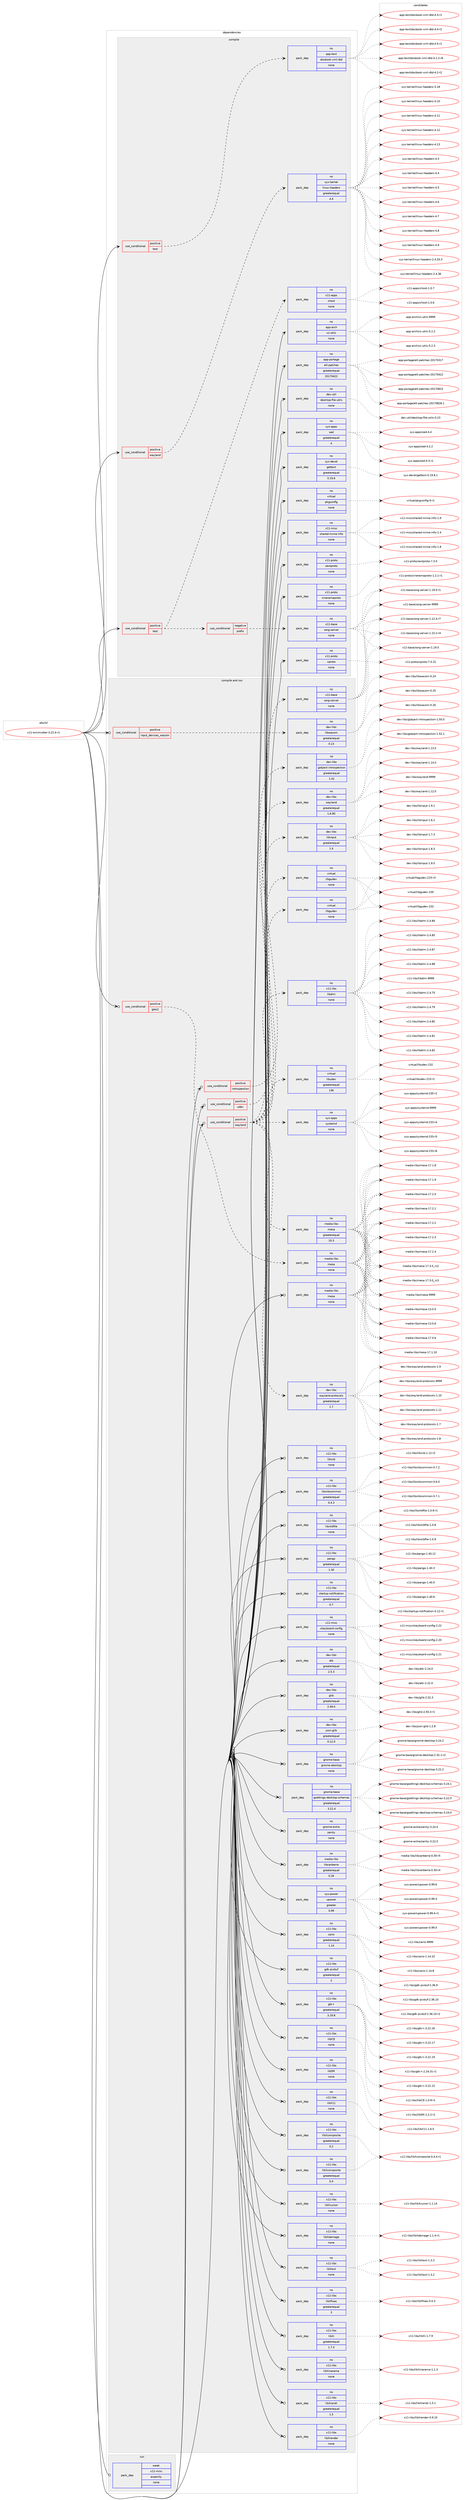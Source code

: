 digraph prolog {

# *************
# Graph options
# *************

newrank=true;
concentrate=true;
compound=true;
graph [rankdir=LR,fontname=Helvetica,fontsize=10,ranksep=1.5];#, ranksep=2.5, nodesep=0.2];
edge  [arrowhead=vee];
node  [fontname=Helvetica,fontsize=10];

# **********
# The ebuild
# **********

subgraph cluster_leftcol {
color=gray;
rank=same;
label=<<i>ebuild</i>>;
id [label="x11-wm/mutter-3.22.4-r1", color=red, width=4, href="../x11-wm/mutter-3.22.4-r1.svg"];
}

# ****************
# The dependencies
# ****************

subgraph cluster_midcol {
color=gray;
label=<<i>dependencies</i>>;
subgraph cluster_compile {
fillcolor="#eeeeee";
style=filled;
label=<<i>compile</i>>;
subgraph cond124213 {
dependency533009 [label=<<TABLE BORDER="0" CELLBORDER="1" CELLSPACING="0" CELLPADDING="4"><TR><TD ROWSPAN="3" CELLPADDING="10">use_conditional</TD></TR><TR><TD>positive</TD></TR><TR><TD>test</TD></TR></TABLE>>, shape=none, color=red];
subgraph cond124214 {
dependency533010 [label=<<TABLE BORDER="0" CELLBORDER="1" CELLSPACING="0" CELLPADDING="4"><TR><TD ROWSPAN="3" CELLPADDING="10">use_conditional</TD></TR><TR><TD>negative</TD></TR><TR><TD>prefix</TD></TR></TABLE>>, shape=none, color=red];
subgraph pack398653 {
dependency533011 [label=<<TABLE BORDER="0" CELLBORDER="1" CELLSPACING="0" CELLPADDING="4" WIDTH="220"><TR><TD ROWSPAN="6" CELLPADDING="30">pack_dep</TD></TR><TR><TD WIDTH="110">no</TD></TR><TR><TD>x11-base</TD></TR><TR><TD>xorg-server</TD></TR><TR><TD>none</TD></TR><TR><TD></TD></TR></TABLE>>, shape=none, color=blue];
}
dependency533010:e -> dependency533011:w [weight=20,style="dashed",arrowhead="vee"];
}
dependency533009:e -> dependency533010:w [weight=20,style="dashed",arrowhead="vee"];
subgraph pack398654 {
dependency533012 [label=<<TABLE BORDER="0" CELLBORDER="1" CELLSPACING="0" CELLPADDING="4" WIDTH="220"><TR><TD ROWSPAN="6" CELLPADDING="30">pack_dep</TD></TR><TR><TD WIDTH="110">no</TD></TR><TR><TD>x11-apps</TD></TR><TR><TD>xhost</TD></TR><TR><TD>none</TD></TR><TR><TD></TD></TR></TABLE>>, shape=none, color=blue];
}
dependency533009:e -> dependency533012:w [weight=20,style="dashed",arrowhead="vee"];
}
id:e -> dependency533009:w [weight=20,style="solid",arrowhead="vee"];
subgraph cond124215 {
dependency533013 [label=<<TABLE BORDER="0" CELLBORDER="1" CELLSPACING="0" CELLPADDING="4"><TR><TD ROWSPAN="3" CELLPADDING="10">use_conditional</TD></TR><TR><TD>positive</TD></TR><TR><TD>test</TD></TR></TABLE>>, shape=none, color=red];
subgraph pack398655 {
dependency533014 [label=<<TABLE BORDER="0" CELLBORDER="1" CELLSPACING="0" CELLPADDING="4" WIDTH="220"><TR><TD ROWSPAN="6" CELLPADDING="30">pack_dep</TD></TR><TR><TD WIDTH="110">no</TD></TR><TR><TD>app-text</TD></TR><TR><TD>docbook-xml-dtd</TD></TR><TR><TD>none</TD></TR><TR><TD></TD></TR></TABLE>>, shape=none, color=blue];
}
dependency533013:e -> dependency533014:w [weight=20,style="dashed",arrowhead="vee"];
}
id:e -> dependency533013:w [weight=20,style="solid",arrowhead="vee"];
subgraph cond124216 {
dependency533015 [label=<<TABLE BORDER="0" CELLBORDER="1" CELLSPACING="0" CELLPADDING="4"><TR><TD ROWSPAN="3" CELLPADDING="10">use_conditional</TD></TR><TR><TD>positive</TD></TR><TR><TD>wayland</TD></TR></TABLE>>, shape=none, color=red];
subgraph pack398656 {
dependency533016 [label=<<TABLE BORDER="0" CELLBORDER="1" CELLSPACING="0" CELLPADDING="4" WIDTH="220"><TR><TD ROWSPAN="6" CELLPADDING="30">pack_dep</TD></TR><TR><TD WIDTH="110">no</TD></TR><TR><TD>sys-kernel</TD></TR><TR><TD>linux-headers</TD></TR><TR><TD>greaterequal</TD></TR><TR><TD>4.4</TD></TR></TABLE>>, shape=none, color=blue];
}
dependency533015:e -> dependency533016:w [weight=20,style="dashed",arrowhead="vee"];
}
id:e -> dependency533015:w [weight=20,style="solid",arrowhead="vee"];
subgraph pack398657 {
dependency533017 [label=<<TABLE BORDER="0" CELLBORDER="1" CELLSPACING="0" CELLPADDING="4" WIDTH="220"><TR><TD ROWSPAN="6" CELLPADDING="30">pack_dep</TD></TR><TR><TD WIDTH="110">no</TD></TR><TR><TD>app-arch</TD></TR><TR><TD>xz-utils</TD></TR><TR><TD>none</TD></TR><TR><TD></TD></TR></TABLE>>, shape=none, color=blue];
}
id:e -> dependency533017:w [weight=20,style="solid",arrowhead="vee"];
subgraph pack398658 {
dependency533018 [label=<<TABLE BORDER="0" CELLBORDER="1" CELLSPACING="0" CELLPADDING="4" WIDTH="220"><TR><TD ROWSPAN="6" CELLPADDING="30">pack_dep</TD></TR><TR><TD WIDTH="110">no</TD></TR><TR><TD>app-portage</TD></TR><TR><TD>elt-patches</TD></TR><TR><TD>greaterequal</TD></TR><TR><TD>20170422</TD></TR></TABLE>>, shape=none, color=blue];
}
id:e -> dependency533018:w [weight=20,style="solid",arrowhead="vee"];
subgraph pack398659 {
dependency533019 [label=<<TABLE BORDER="0" CELLBORDER="1" CELLSPACING="0" CELLPADDING="4" WIDTH="220"><TR><TD ROWSPAN="6" CELLPADDING="30">pack_dep</TD></TR><TR><TD WIDTH="110">no</TD></TR><TR><TD>dev-util</TD></TR><TR><TD>desktop-file-utils</TD></TR><TR><TD>none</TD></TR><TR><TD></TD></TR></TABLE>>, shape=none, color=blue];
}
id:e -> dependency533019:w [weight=20,style="solid",arrowhead="vee"];
subgraph pack398660 {
dependency533020 [label=<<TABLE BORDER="0" CELLBORDER="1" CELLSPACING="0" CELLPADDING="4" WIDTH="220"><TR><TD ROWSPAN="6" CELLPADDING="30">pack_dep</TD></TR><TR><TD WIDTH="110">no</TD></TR><TR><TD>sys-apps</TD></TR><TR><TD>sed</TD></TR><TR><TD>greaterequal</TD></TR><TR><TD>4</TD></TR></TABLE>>, shape=none, color=blue];
}
id:e -> dependency533020:w [weight=20,style="solid",arrowhead="vee"];
subgraph pack398661 {
dependency533021 [label=<<TABLE BORDER="0" CELLBORDER="1" CELLSPACING="0" CELLPADDING="4" WIDTH="220"><TR><TD ROWSPAN="6" CELLPADDING="30">pack_dep</TD></TR><TR><TD WIDTH="110">no</TD></TR><TR><TD>sys-devel</TD></TR><TR><TD>gettext</TD></TR><TR><TD>greaterequal</TD></TR><TR><TD>0.19.6</TD></TR></TABLE>>, shape=none, color=blue];
}
id:e -> dependency533021:w [weight=20,style="solid",arrowhead="vee"];
subgraph pack398662 {
dependency533022 [label=<<TABLE BORDER="0" CELLBORDER="1" CELLSPACING="0" CELLPADDING="4" WIDTH="220"><TR><TD ROWSPAN="6" CELLPADDING="30">pack_dep</TD></TR><TR><TD WIDTH="110">no</TD></TR><TR><TD>virtual</TD></TR><TR><TD>pkgconfig</TD></TR><TR><TD>none</TD></TR><TR><TD></TD></TR></TABLE>>, shape=none, color=blue];
}
id:e -> dependency533022:w [weight=20,style="solid",arrowhead="vee"];
subgraph pack398663 {
dependency533023 [label=<<TABLE BORDER="0" CELLBORDER="1" CELLSPACING="0" CELLPADDING="4" WIDTH="220"><TR><TD ROWSPAN="6" CELLPADDING="30">pack_dep</TD></TR><TR><TD WIDTH="110">no</TD></TR><TR><TD>x11-misc</TD></TR><TR><TD>shared-mime-info</TD></TR><TR><TD>none</TD></TR><TR><TD></TD></TR></TABLE>>, shape=none, color=blue];
}
id:e -> dependency533023:w [weight=20,style="solid",arrowhead="vee"];
subgraph pack398664 {
dependency533024 [label=<<TABLE BORDER="0" CELLBORDER="1" CELLSPACING="0" CELLPADDING="4" WIDTH="220"><TR><TD ROWSPAN="6" CELLPADDING="30">pack_dep</TD></TR><TR><TD WIDTH="110">no</TD></TR><TR><TD>x11-proto</TD></TR><TR><TD>xextproto</TD></TR><TR><TD>none</TD></TR><TR><TD></TD></TR></TABLE>>, shape=none, color=blue];
}
id:e -> dependency533024:w [weight=20,style="solid",arrowhead="vee"];
subgraph pack398665 {
dependency533025 [label=<<TABLE BORDER="0" CELLBORDER="1" CELLSPACING="0" CELLPADDING="4" WIDTH="220"><TR><TD ROWSPAN="6" CELLPADDING="30">pack_dep</TD></TR><TR><TD WIDTH="110">no</TD></TR><TR><TD>x11-proto</TD></TR><TR><TD>xineramaproto</TD></TR><TR><TD>none</TD></TR><TR><TD></TD></TR></TABLE>>, shape=none, color=blue];
}
id:e -> dependency533025:w [weight=20,style="solid",arrowhead="vee"];
subgraph pack398666 {
dependency533026 [label=<<TABLE BORDER="0" CELLBORDER="1" CELLSPACING="0" CELLPADDING="4" WIDTH="220"><TR><TD ROWSPAN="6" CELLPADDING="30">pack_dep</TD></TR><TR><TD WIDTH="110">no</TD></TR><TR><TD>x11-proto</TD></TR><TR><TD>xproto</TD></TR><TR><TD>none</TD></TR><TR><TD></TD></TR></TABLE>>, shape=none, color=blue];
}
id:e -> dependency533026:w [weight=20,style="solid",arrowhead="vee"];
}
subgraph cluster_compileandrun {
fillcolor="#eeeeee";
style=filled;
label=<<i>compile and run</i>>;
subgraph cond124217 {
dependency533027 [label=<<TABLE BORDER="0" CELLBORDER="1" CELLSPACING="0" CELLPADDING="4"><TR><TD ROWSPAN="3" CELLPADDING="10">use_conditional</TD></TR><TR><TD>positive</TD></TR><TR><TD>gles2</TD></TR></TABLE>>, shape=none, color=red];
subgraph pack398667 {
dependency533028 [label=<<TABLE BORDER="0" CELLBORDER="1" CELLSPACING="0" CELLPADDING="4" WIDTH="220"><TR><TD ROWSPAN="6" CELLPADDING="30">pack_dep</TD></TR><TR><TD WIDTH="110">no</TD></TR><TR><TD>media-libs</TD></TR><TR><TD>mesa</TD></TR><TR><TD>none</TD></TR><TR><TD></TD></TR></TABLE>>, shape=none, color=blue];
}
dependency533027:e -> dependency533028:w [weight=20,style="dashed",arrowhead="vee"];
}
id:e -> dependency533027:w [weight=20,style="solid",arrowhead="odotvee"];
subgraph cond124218 {
dependency533029 [label=<<TABLE BORDER="0" CELLBORDER="1" CELLSPACING="0" CELLPADDING="4"><TR><TD ROWSPAN="3" CELLPADDING="10">use_conditional</TD></TR><TR><TD>positive</TD></TR><TR><TD>input_devices_wacom</TD></TR></TABLE>>, shape=none, color=red];
subgraph pack398668 {
dependency533030 [label=<<TABLE BORDER="0" CELLBORDER="1" CELLSPACING="0" CELLPADDING="4" WIDTH="220"><TR><TD ROWSPAN="6" CELLPADDING="30">pack_dep</TD></TR><TR><TD WIDTH="110">no</TD></TR><TR><TD>dev-libs</TD></TR><TR><TD>libwacom</TD></TR><TR><TD>greaterequal</TD></TR><TR><TD>0.13</TD></TR></TABLE>>, shape=none, color=blue];
}
dependency533029:e -> dependency533030:w [weight=20,style="dashed",arrowhead="vee"];
}
id:e -> dependency533029:w [weight=20,style="solid",arrowhead="odotvee"];
subgraph cond124219 {
dependency533031 [label=<<TABLE BORDER="0" CELLBORDER="1" CELLSPACING="0" CELLPADDING="4"><TR><TD ROWSPAN="3" CELLPADDING="10">use_conditional</TD></TR><TR><TD>positive</TD></TR><TR><TD>introspection</TD></TR></TABLE>>, shape=none, color=red];
subgraph pack398669 {
dependency533032 [label=<<TABLE BORDER="0" CELLBORDER="1" CELLSPACING="0" CELLPADDING="4" WIDTH="220"><TR><TD ROWSPAN="6" CELLPADDING="30">pack_dep</TD></TR><TR><TD WIDTH="110">no</TD></TR><TR><TD>dev-libs</TD></TR><TR><TD>gobject-introspection</TD></TR><TR><TD>greaterequal</TD></TR><TR><TD>1.42</TD></TR></TABLE>>, shape=none, color=blue];
}
dependency533031:e -> dependency533032:w [weight=20,style="dashed",arrowhead="vee"];
}
id:e -> dependency533031:w [weight=20,style="solid",arrowhead="odotvee"];
subgraph cond124220 {
dependency533033 [label=<<TABLE BORDER="0" CELLBORDER="1" CELLSPACING="0" CELLPADDING="4"><TR><TD ROWSPAN="3" CELLPADDING="10">use_conditional</TD></TR><TR><TD>positive</TD></TR><TR><TD>udev</TD></TR></TABLE>>, shape=none, color=red];
subgraph pack398670 {
dependency533034 [label=<<TABLE BORDER="0" CELLBORDER="1" CELLSPACING="0" CELLPADDING="4" WIDTH="220"><TR><TD ROWSPAN="6" CELLPADDING="30">pack_dep</TD></TR><TR><TD WIDTH="110">no</TD></TR><TR><TD>virtual</TD></TR><TR><TD>libgudev</TD></TR><TR><TD>none</TD></TR><TR><TD></TD></TR></TABLE>>, shape=none, color=blue];
}
dependency533033:e -> dependency533034:w [weight=20,style="dashed",arrowhead="vee"];
}
id:e -> dependency533033:w [weight=20,style="solid",arrowhead="odotvee"];
subgraph cond124221 {
dependency533035 [label=<<TABLE BORDER="0" CELLBORDER="1" CELLSPACING="0" CELLPADDING="4"><TR><TD ROWSPAN="3" CELLPADDING="10">use_conditional</TD></TR><TR><TD>positive</TD></TR><TR><TD>wayland</TD></TR></TABLE>>, shape=none, color=red];
subgraph pack398671 {
dependency533036 [label=<<TABLE BORDER="0" CELLBORDER="1" CELLSPACING="0" CELLPADDING="4" WIDTH="220"><TR><TD ROWSPAN="6" CELLPADDING="30">pack_dep</TD></TR><TR><TD WIDTH="110">no</TD></TR><TR><TD>dev-libs</TD></TR><TR><TD>libinput</TD></TR><TR><TD>greaterequal</TD></TR><TR><TD>1.4</TD></TR></TABLE>>, shape=none, color=blue];
}
dependency533035:e -> dependency533036:w [weight=20,style="dashed",arrowhead="vee"];
subgraph pack398672 {
dependency533037 [label=<<TABLE BORDER="0" CELLBORDER="1" CELLSPACING="0" CELLPADDING="4" WIDTH="220"><TR><TD ROWSPAN="6" CELLPADDING="30">pack_dep</TD></TR><TR><TD WIDTH="110">no</TD></TR><TR><TD>dev-libs</TD></TR><TR><TD>wayland</TD></TR><TR><TD>greaterequal</TD></TR><TR><TD>1.6.90</TD></TR></TABLE>>, shape=none, color=blue];
}
dependency533035:e -> dependency533037:w [weight=20,style="dashed",arrowhead="vee"];
subgraph pack398673 {
dependency533038 [label=<<TABLE BORDER="0" CELLBORDER="1" CELLSPACING="0" CELLPADDING="4" WIDTH="220"><TR><TD ROWSPAN="6" CELLPADDING="30">pack_dep</TD></TR><TR><TD WIDTH="110">no</TD></TR><TR><TD>dev-libs</TD></TR><TR><TD>wayland-protocols</TD></TR><TR><TD>greaterequal</TD></TR><TR><TD>1.7</TD></TR></TABLE>>, shape=none, color=blue];
}
dependency533035:e -> dependency533038:w [weight=20,style="dashed",arrowhead="vee"];
subgraph pack398674 {
dependency533039 [label=<<TABLE BORDER="0" CELLBORDER="1" CELLSPACING="0" CELLPADDING="4" WIDTH="220"><TR><TD ROWSPAN="6" CELLPADDING="30">pack_dep</TD></TR><TR><TD WIDTH="110">no</TD></TR><TR><TD>media-libs</TD></TR><TR><TD>mesa</TD></TR><TR><TD>greaterequal</TD></TR><TR><TD>10.3</TD></TR></TABLE>>, shape=none, color=blue];
}
dependency533035:e -> dependency533039:w [weight=20,style="dashed",arrowhead="vee"];
subgraph pack398675 {
dependency533040 [label=<<TABLE BORDER="0" CELLBORDER="1" CELLSPACING="0" CELLPADDING="4" WIDTH="220"><TR><TD ROWSPAN="6" CELLPADDING="30">pack_dep</TD></TR><TR><TD WIDTH="110">no</TD></TR><TR><TD>sys-apps</TD></TR><TR><TD>systemd</TD></TR><TR><TD>none</TD></TR><TR><TD></TD></TR></TABLE>>, shape=none, color=blue];
}
dependency533035:e -> dependency533040:w [weight=20,style="dashed",arrowhead="vee"];
subgraph pack398676 {
dependency533041 [label=<<TABLE BORDER="0" CELLBORDER="1" CELLSPACING="0" CELLPADDING="4" WIDTH="220"><TR><TD ROWSPAN="6" CELLPADDING="30">pack_dep</TD></TR><TR><TD WIDTH="110">no</TD></TR><TR><TD>virtual</TD></TR><TR><TD>libgudev</TD></TR><TR><TD>none</TD></TR><TR><TD></TD></TR></TABLE>>, shape=none, color=blue];
}
dependency533035:e -> dependency533041:w [weight=20,style="dashed",arrowhead="vee"];
subgraph pack398677 {
dependency533042 [label=<<TABLE BORDER="0" CELLBORDER="1" CELLSPACING="0" CELLPADDING="4" WIDTH="220"><TR><TD ROWSPAN="6" CELLPADDING="30">pack_dep</TD></TR><TR><TD WIDTH="110">no</TD></TR><TR><TD>virtual</TD></TR><TR><TD>libudev</TD></TR><TR><TD>greaterequal</TD></TR><TR><TD>136</TD></TR></TABLE>>, shape=none, color=blue];
}
dependency533035:e -> dependency533042:w [weight=20,style="dashed",arrowhead="vee"];
subgraph pack398678 {
dependency533043 [label=<<TABLE BORDER="0" CELLBORDER="1" CELLSPACING="0" CELLPADDING="4" WIDTH="220"><TR><TD ROWSPAN="6" CELLPADDING="30">pack_dep</TD></TR><TR><TD WIDTH="110">no</TD></TR><TR><TD>x11-base</TD></TR><TR><TD>xorg-server</TD></TR><TR><TD>none</TD></TR><TR><TD></TD></TR></TABLE>>, shape=none, color=blue];
}
dependency533035:e -> dependency533043:w [weight=20,style="dashed",arrowhead="vee"];
subgraph pack398679 {
dependency533044 [label=<<TABLE BORDER="0" CELLBORDER="1" CELLSPACING="0" CELLPADDING="4" WIDTH="220"><TR><TD ROWSPAN="6" CELLPADDING="30">pack_dep</TD></TR><TR><TD WIDTH="110">no</TD></TR><TR><TD>x11-libs</TD></TR><TR><TD>libdrm</TD></TR><TR><TD>none</TD></TR><TR><TD></TD></TR></TABLE>>, shape=none, color=blue];
}
dependency533035:e -> dependency533044:w [weight=20,style="dashed",arrowhead="vee"];
}
id:e -> dependency533035:w [weight=20,style="solid",arrowhead="odotvee"];
subgraph pack398680 {
dependency533045 [label=<<TABLE BORDER="0" CELLBORDER="1" CELLSPACING="0" CELLPADDING="4" WIDTH="220"><TR><TD ROWSPAN="6" CELLPADDING="30">pack_dep</TD></TR><TR><TD WIDTH="110">no</TD></TR><TR><TD>dev-libs</TD></TR><TR><TD>atk</TD></TR><TR><TD>greaterequal</TD></TR><TR><TD>2.5.3</TD></TR></TABLE>>, shape=none, color=blue];
}
id:e -> dependency533045:w [weight=20,style="solid",arrowhead="odotvee"];
subgraph pack398681 {
dependency533046 [label=<<TABLE BORDER="0" CELLBORDER="1" CELLSPACING="0" CELLPADDING="4" WIDTH="220"><TR><TD ROWSPAN="6" CELLPADDING="30">pack_dep</TD></TR><TR><TD WIDTH="110">no</TD></TR><TR><TD>dev-libs</TD></TR><TR><TD>glib</TD></TR><TR><TD>greaterequal</TD></TR><TR><TD>2.49.0</TD></TR></TABLE>>, shape=none, color=blue];
}
id:e -> dependency533046:w [weight=20,style="solid",arrowhead="odotvee"];
subgraph pack398682 {
dependency533047 [label=<<TABLE BORDER="0" CELLBORDER="1" CELLSPACING="0" CELLPADDING="4" WIDTH="220"><TR><TD ROWSPAN="6" CELLPADDING="30">pack_dep</TD></TR><TR><TD WIDTH="110">no</TD></TR><TR><TD>dev-libs</TD></TR><TR><TD>json-glib</TD></TR><TR><TD>greaterequal</TD></TR><TR><TD>0.12.0</TD></TR></TABLE>>, shape=none, color=blue];
}
id:e -> dependency533047:w [weight=20,style="solid",arrowhead="odotvee"];
subgraph pack398683 {
dependency533048 [label=<<TABLE BORDER="0" CELLBORDER="1" CELLSPACING="0" CELLPADDING="4" WIDTH="220"><TR><TD ROWSPAN="6" CELLPADDING="30">pack_dep</TD></TR><TR><TD WIDTH="110">no</TD></TR><TR><TD>gnome-base</TD></TR><TR><TD>gnome-desktop</TD></TR><TR><TD>none</TD></TR><TR><TD></TD></TR></TABLE>>, shape=none, color=blue];
}
id:e -> dependency533048:w [weight=20,style="solid",arrowhead="odotvee"];
subgraph pack398684 {
dependency533049 [label=<<TABLE BORDER="0" CELLBORDER="1" CELLSPACING="0" CELLPADDING="4" WIDTH="220"><TR><TD ROWSPAN="6" CELLPADDING="30">pack_dep</TD></TR><TR><TD WIDTH="110">no</TD></TR><TR><TD>gnome-base</TD></TR><TR><TD>gsettings-desktop-schemas</TD></TR><TR><TD>greaterequal</TD></TR><TR><TD>3.21.4</TD></TR></TABLE>>, shape=none, color=blue];
}
id:e -> dependency533049:w [weight=20,style="solid",arrowhead="odotvee"];
subgraph pack398685 {
dependency533050 [label=<<TABLE BORDER="0" CELLBORDER="1" CELLSPACING="0" CELLPADDING="4" WIDTH="220"><TR><TD ROWSPAN="6" CELLPADDING="30">pack_dep</TD></TR><TR><TD WIDTH="110">no</TD></TR><TR><TD>gnome-extra</TD></TR><TR><TD>zenity</TD></TR><TR><TD>none</TD></TR><TR><TD></TD></TR></TABLE>>, shape=none, color=blue];
}
id:e -> dependency533050:w [weight=20,style="solid",arrowhead="odotvee"];
subgraph pack398686 {
dependency533051 [label=<<TABLE BORDER="0" CELLBORDER="1" CELLSPACING="0" CELLPADDING="4" WIDTH="220"><TR><TD ROWSPAN="6" CELLPADDING="30">pack_dep</TD></TR><TR><TD WIDTH="110">no</TD></TR><TR><TD>media-libs</TD></TR><TR><TD>libcanberra</TD></TR><TR><TD>greaterequal</TD></TR><TR><TD>0.26</TD></TR></TABLE>>, shape=none, color=blue];
}
id:e -> dependency533051:w [weight=20,style="solid",arrowhead="odotvee"];
subgraph pack398687 {
dependency533052 [label=<<TABLE BORDER="0" CELLBORDER="1" CELLSPACING="0" CELLPADDING="4" WIDTH="220"><TR><TD ROWSPAN="6" CELLPADDING="30">pack_dep</TD></TR><TR><TD WIDTH="110">no</TD></TR><TR><TD>media-libs</TD></TR><TR><TD>mesa</TD></TR><TR><TD>none</TD></TR><TR><TD></TD></TR></TABLE>>, shape=none, color=blue];
}
id:e -> dependency533052:w [weight=20,style="solid",arrowhead="odotvee"];
subgraph pack398688 {
dependency533053 [label=<<TABLE BORDER="0" CELLBORDER="1" CELLSPACING="0" CELLPADDING="4" WIDTH="220"><TR><TD ROWSPAN="6" CELLPADDING="30">pack_dep</TD></TR><TR><TD WIDTH="110">no</TD></TR><TR><TD>sys-power</TD></TR><TR><TD>upower</TD></TR><TR><TD>greater</TD></TR><TR><TD>0.99</TD></TR></TABLE>>, shape=none, color=blue];
}
id:e -> dependency533053:w [weight=20,style="solid",arrowhead="odotvee"];
subgraph pack398689 {
dependency533054 [label=<<TABLE BORDER="0" CELLBORDER="1" CELLSPACING="0" CELLPADDING="4" WIDTH="220"><TR><TD ROWSPAN="6" CELLPADDING="30">pack_dep</TD></TR><TR><TD WIDTH="110">no</TD></TR><TR><TD>x11-libs</TD></TR><TR><TD>cairo</TD></TR><TR><TD>greaterequal</TD></TR><TR><TD>1.14</TD></TR></TABLE>>, shape=none, color=blue];
}
id:e -> dependency533054:w [weight=20,style="solid",arrowhead="odotvee"];
subgraph pack398690 {
dependency533055 [label=<<TABLE BORDER="0" CELLBORDER="1" CELLSPACING="0" CELLPADDING="4" WIDTH="220"><TR><TD ROWSPAN="6" CELLPADDING="30">pack_dep</TD></TR><TR><TD WIDTH="110">no</TD></TR><TR><TD>x11-libs</TD></TR><TR><TD>gdk-pixbuf</TD></TR><TR><TD>greaterequal</TD></TR><TR><TD>2</TD></TR></TABLE>>, shape=none, color=blue];
}
id:e -> dependency533055:w [weight=20,style="solid",arrowhead="odotvee"];
subgraph pack398691 {
dependency533056 [label=<<TABLE BORDER="0" CELLBORDER="1" CELLSPACING="0" CELLPADDING="4" WIDTH="220"><TR><TD ROWSPAN="6" CELLPADDING="30">pack_dep</TD></TR><TR><TD WIDTH="110">no</TD></TR><TR><TD>x11-libs</TD></TR><TR><TD>gtk+</TD></TR><TR><TD>greaterequal</TD></TR><TR><TD>3.19.8</TD></TR></TABLE>>, shape=none, color=blue];
}
id:e -> dependency533056:w [weight=20,style="solid",arrowhead="odotvee"];
subgraph pack398692 {
dependency533057 [label=<<TABLE BORDER="0" CELLBORDER="1" CELLSPACING="0" CELLPADDING="4" WIDTH="220"><TR><TD ROWSPAN="6" CELLPADDING="30">pack_dep</TD></TR><TR><TD WIDTH="110">no</TD></TR><TR><TD>x11-libs</TD></TR><TR><TD>libICE</TD></TR><TR><TD>none</TD></TR><TR><TD></TD></TR></TABLE>>, shape=none, color=blue];
}
id:e -> dependency533057:w [weight=20,style="solid",arrowhead="odotvee"];
subgraph pack398693 {
dependency533058 [label=<<TABLE BORDER="0" CELLBORDER="1" CELLSPACING="0" CELLPADDING="4" WIDTH="220"><TR><TD ROWSPAN="6" CELLPADDING="30">pack_dep</TD></TR><TR><TD WIDTH="110">no</TD></TR><TR><TD>x11-libs</TD></TR><TR><TD>libSM</TD></TR><TR><TD>none</TD></TR><TR><TD></TD></TR></TABLE>>, shape=none, color=blue];
}
id:e -> dependency533058:w [weight=20,style="solid",arrowhead="odotvee"];
subgraph pack398694 {
dependency533059 [label=<<TABLE BORDER="0" CELLBORDER="1" CELLSPACING="0" CELLPADDING="4" WIDTH="220"><TR><TD ROWSPAN="6" CELLPADDING="30">pack_dep</TD></TR><TR><TD WIDTH="110">no</TD></TR><TR><TD>x11-libs</TD></TR><TR><TD>libX11</TD></TR><TR><TD>none</TD></TR><TR><TD></TD></TR></TABLE>>, shape=none, color=blue];
}
id:e -> dependency533059:w [weight=20,style="solid",arrowhead="odotvee"];
subgraph pack398695 {
dependency533060 [label=<<TABLE BORDER="0" CELLBORDER="1" CELLSPACING="0" CELLPADDING="4" WIDTH="220"><TR><TD ROWSPAN="6" CELLPADDING="30">pack_dep</TD></TR><TR><TD WIDTH="110">no</TD></TR><TR><TD>x11-libs</TD></TR><TR><TD>libXcomposite</TD></TR><TR><TD>greaterequal</TD></TR><TR><TD>0.2</TD></TR></TABLE>>, shape=none, color=blue];
}
id:e -> dependency533060:w [weight=20,style="solid",arrowhead="odotvee"];
subgraph pack398696 {
dependency533061 [label=<<TABLE BORDER="0" CELLBORDER="1" CELLSPACING="0" CELLPADDING="4" WIDTH="220"><TR><TD ROWSPAN="6" CELLPADDING="30">pack_dep</TD></TR><TR><TD WIDTH="110">no</TD></TR><TR><TD>x11-libs</TD></TR><TR><TD>libXcomposite</TD></TR><TR><TD>greaterequal</TD></TR><TR><TD>0.4</TD></TR></TABLE>>, shape=none, color=blue];
}
id:e -> dependency533061:w [weight=20,style="solid",arrowhead="odotvee"];
subgraph pack398697 {
dependency533062 [label=<<TABLE BORDER="0" CELLBORDER="1" CELLSPACING="0" CELLPADDING="4" WIDTH="220"><TR><TD ROWSPAN="6" CELLPADDING="30">pack_dep</TD></TR><TR><TD WIDTH="110">no</TD></TR><TR><TD>x11-libs</TD></TR><TR><TD>libXcursor</TD></TR><TR><TD>none</TD></TR><TR><TD></TD></TR></TABLE>>, shape=none, color=blue];
}
id:e -> dependency533062:w [weight=20,style="solid",arrowhead="odotvee"];
subgraph pack398698 {
dependency533063 [label=<<TABLE BORDER="0" CELLBORDER="1" CELLSPACING="0" CELLPADDING="4" WIDTH="220"><TR><TD ROWSPAN="6" CELLPADDING="30">pack_dep</TD></TR><TR><TD WIDTH="110">no</TD></TR><TR><TD>x11-libs</TD></TR><TR><TD>libXdamage</TD></TR><TR><TD>none</TD></TR><TR><TD></TD></TR></TABLE>>, shape=none, color=blue];
}
id:e -> dependency533063:w [weight=20,style="solid",arrowhead="odotvee"];
subgraph pack398699 {
dependency533064 [label=<<TABLE BORDER="0" CELLBORDER="1" CELLSPACING="0" CELLPADDING="4" WIDTH="220"><TR><TD ROWSPAN="6" CELLPADDING="30">pack_dep</TD></TR><TR><TD WIDTH="110">no</TD></TR><TR><TD>x11-libs</TD></TR><TR><TD>libXext</TD></TR><TR><TD>none</TD></TR><TR><TD></TD></TR></TABLE>>, shape=none, color=blue];
}
id:e -> dependency533064:w [weight=20,style="solid",arrowhead="odotvee"];
subgraph pack398700 {
dependency533065 [label=<<TABLE BORDER="0" CELLBORDER="1" CELLSPACING="0" CELLPADDING="4" WIDTH="220"><TR><TD ROWSPAN="6" CELLPADDING="30">pack_dep</TD></TR><TR><TD WIDTH="110">no</TD></TR><TR><TD>x11-libs</TD></TR><TR><TD>libXfixes</TD></TR><TR><TD>greaterequal</TD></TR><TR><TD>3</TD></TR></TABLE>>, shape=none, color=blue];
}
id:e -> dependency533065:w [weight=20,style="solid",arrowhead="odotvee"];
subgraph pack398701 {
dependency533066 [label=<<TABLE BORDER="0" CELLBORDER="1" CELLSPACING="0" CELLPADDING="4" WIDTH="220"><TR><TD ROWSPAN="6" CELLPADDING="30">pack_dep</TD></TR><TR><TD WIDTH="110">no</TD></TR><TR><TD>x11-libs</TD></TR><TR><TD>libXi</TD></TR><TR><TD>greaterequal</TD></TR><TR><TD>1.7.4</TD></TR></TABLE>>, shape=none, color=blue];
}
id:e -> dependency533066:w [weight=20,style="solid",arrowhead="odotvee"];
subgraph pack398702 {
dependency533067 [label=<<TABLE BORDER="0" CELLBORDER="1" CELLSPACING="0" CELLPADDING="4" WIDTH="220"><TR><TD ROWSPAN="6" CELLPADDING="30">pack_dep</TD></TR><TR><TD WIDTH="110">no</TD></TR><TR><TD>x11-libs</TD></TR><TR><TD>libXinerama</TD></TR><TR><TD>none</TD></TR><TR><TD></TD></TR></TABLE>>, shape=none, color=blue];
}
id:e -> dependency533067:w [weight=20,style="solid",arrowhead="odotvee"];
subgraph pack398703 {
dependency533068 [label=<<TABLE BORDER="0" CELLBORDER="1" CELLSPACING="0" CELLPADDING="4" WIDTH="220"><TR><TD ROWSPAN="6" CELLPADDING="30">pack_dep</TD></TR><TR><TD WIDTH="110">no</TD></TR><TR><TD>x11-libs</TD></TR><TR><TD>libXrandr</TD></TR><TR><TD>greaterequal</TD></TR><TR><TD>1.5</TD></TR></TABLE>>, shape=none, color=blue];
}
id:e -> dependency533068:w [weight=20,style="solid",arrowhead="odotvee"];
subgraph pack398704 {
dependency533069 [label=<<TABLE BORDER="0" CELLBORDER="1" CELLSPACING="0" CELLPADDING="4" WIDTH="220"><TR><TD ROWSPAN="6" CELLPADDING="30">pack_dep</TD></TR><TR><TD WIDTH="110">no</TD></TR><TR><TD>x11-libs</TD></TR><TR><TD>libXrender</TD></TR><TR><TD>none</TD></TR><TR><TD></TD></TR></TABLE>>, shape=none, color=blue];
}
id:e -> dependency533069:w [weight=20,style="solid",arrowhead="odotvee"];
subgraph pack398705 {
dependency533070 [label=<<TABLE BORDER="0" CELLBORDER="1" CELLSPACING="0" CELLPADDING="4" WIDTH="220"><TR><TD ROWSPAN="6" CELLPADDING="30">pack_dep</TD></TR><TR><TD WIDTH="110">no</TD></TR><TR><TD>x11-libs</TD></TR><TR><TD>libxcb</TD></TR><TR><TD>none</TD></TR><TR><TD></TD></TR></TABLE>>, shape=none, color=blue];
}
id:e -> dependency533070:w [weight=20,style="solid",arrowhead="odotvee"];
subgraph pack398706 {
dependency533071 [label=<<TABLE BORDER="0" CELLBORDER="1" CELLSPACING="0" CELLPADDING="4" WIDTH="220"><TR><TD ROWSPAN="6" CELLPADDING="30">pack_dep</TD></TR><TR><TD WIDTH="110">no</TD></TR><TR><TD>x11-libs</TD></TR><TR><TD>libxkbcommon</TD></TR><TR><TD>greaterequal</TD></TR><TR><TD>0.4.3</TD></TR></TABLE>>, shape=none, color=blue];
}
id:e -> dependency533071:w [weight=20,style="solid",arrowhead="odotvee"];
subgraph pack398707 {
dependency533072 [label=<<TABLE BORDER="0" CELLBORDER="1" CELLSPACING="0" CELLPADDING="4" WIDTH="220"><TR><TD ROWSPAN="6" CELLPADDING="30">pack_dep</TD></TR><TR><TD WIDTH="110">no</TD></TR><TR><TD>x11-libs</TD></TR><TR><TD>libxkbfile</TD></TR><TR><TD>none</TD></TR><TR><TD></TD></TR></TABLE>>, shape=none, color=blue];
}
id:e -> dependency533072:w [weight=20,style="solid",arrowhead="odotvee"];
subgraph pack398708 {
dependency533073 [label=<<TABLE BORDER="0" CELLBORDER="1" CELLSPACING="0" CELLPADDING="4" WIDTH="220"><TR><TD ROWSPAN="6" CELLPADDING="30">pack_dep</TD></TR><TR><TD WIDTH="110">no</TD></TR><TR><TD>x11-libs</TD></TR><TR><TD>pango</TD></TR><TR><TD>greaterequal</TD></TR><TR><TD>1.30</TD></TR></TABLE>>, shape=none, color=blue];
}
id:e -> dependency533073:w [weight=20,style="solid",arrowhead="odotvee"];
subgraph pack398709 {
dependency533074 [label=<<TABLE BORDER="0" CELLBORDER="1" CELLSPACING="0" CELLPADDING="4" WIDTH="220"><TR><TD ROWSPAN="6" CELLPADDING="30">pack_dep</TD></TR><TR><TD WIDTH="110">no</TD></TR><TR><TD>x11-libs</TD></TR><TR><TD>startup-notification</TD></TR><TR><TD>greaterequal</TD></TR><TR><TD>0.7</TD></TR></TABLE>>, shape=none, color=blue];
}
id:e -> dependency533074:w [weight=20,style="solid",arrowhead="odotvee"];
subgraph pack398710 {
dependency533075 [label=<<TABLE BORDER="0" CELLBORDER="1" CELLSPACING="0" CELLPADDING="4" WIDTH="220"><TR><TD ROWSPAN="6" CELLPADDING="30">pack_dep</TD></TR><TR><TD WIDTH="110">no</TD></TR><TR><TD>x11-misc</TD></TR><TR><TD>xkeyboard-config</TD></TR><TR><TD>none</TD></TR><TR><TD></TD></TR></TABLE>>, shape=none, color=blue];
}
id:e -> dependency533075:w [weight=20,style="solid",arrowhead="odotvee"];
}
subgraph cluster_run {
fillcolor="#eeeeee";
style=filled;
label=<<i>run</i>>;
subgraph pack398711 {
dependency533076 [label=<<TABLE BORDER="0" CELLBORDER="1" CELLSPACING="0" CELLPADDING="4" WIDTH="220"><TR><TD ROWSPAN="6" CELLPADDING="30">pack_dep</TD></TR><TR><TD WIDTH="110">weak</TD></TR><TR><TD>x11-misc</TD></TR><TR><TD>expocity</TD></TR><TR><TD>none</TD></TR><TR><TD></TD></TR></TABLE>>, shape=none, color=blue];
}
id:e -> dependency533076:w [weight=20,style="solid",arrowhead="odot"];
}
}

# **************
# The candidates
# **************

subgraph cluster_choices {
rank=same;
color=gray;
label=<<i>candidates</i>>;

subgraph choice398653 {
color=black;
nodesep=1;
choice12049494598971151014712011111410345115101114118101114454946495046524511455 [label="x11-base/xorg-server-1.12.4-r7", color=red, width=4,href="../x11-base/xorg-server-1.12.4-r7.svg"];
choice12049494598971151014712011111410345115101114118101114454946495346504511452 [label="x11-base/xorg-server-1.15.2-r4", color=red, width=4,href="../x11-base/xorg-server-1.15.2-r4.svg"];
choice1204949459897115101471201111141034511510111411810111445494649574653 [label="x11-base/xorg-server-1.19.5", color=red, width=4,href="../x11-base/xorg-server-1.19.5.svg"];
choice12049494598971151014712011111410345115101114118101114454946495746534511449 [label="x11-base/xorg-server-1.19.5-r1", color=red, width=4,href="../x11-base/xorg-server-1.19.5-r1.svg"];
choice120494945989711510147120111114103451151011141181011144557575757 [label="x11-base/xorg-server-9999", color=red, width=4,href="../x11-base/xorg-server-9999.svg"];
dependency533011:e -> choice12049494598971151014712011111410345115101114118101114454946495046524511455:w [style=dotted,weight="100"];
dependency533011:e -> choice12049494598971151014712011111410345115101114118101114454946495346504511452:w [style=dotted,weight="100"];
dependency533011:e -> choice1204949459897115101471201111141034511510111411810111445494649574653:w [style=dotted,weight="100"];
dependency533011:e -> choice12049494598971151014712011111410345115101114118101114454946495746534511449:w [style=dotted,weight="100"];
dependency533011:e -> choice120494945989711510147120111114103451151011141181011144557575757:w [style=dotted,weight="100"];
}
subgraph choice398654 {
color=black;
nodesep=1;
choice1204949459711211211547120104111115116454946484654 [label="x11-apps/xhost-1.0.6", color=red, width=4,href="../x11-apps/xhost-1.0.6.svg"];
choice1204949459711211211547120104111115116454946484655 [label="x11-apps/xhost-1.0.7", color=red, width=4,href="../x11-apps/xhost-1.0.7.svg"];
dependency533012:e -> choice1204949459711211211547120104111115116454946484654:w [style=dotted,weight="100"];
dependency533012:e -> choice1204949459711211211547120104111115116454946484655:w [style=dotted,weight="100"];
}
subgraph choice398655 {
color=black;
nodesep=1;
choice971121124511610112011647100111999811111110745120109108451001161004552464946504511454 [label="app-text/docbook-xml-dtd-4.1.2-r6", color=red, width=4,href="../app-text/docbook-xml-dtd-4.1.2-r6.svg"];
choice97112112451161011201164710011199981111111074512010910845100116100455246504511450 [label="app-text/docbook-xml-dtd-4.2-r2", color=red, width=4,href="../app-text/docbook-xml-dtd-4.2-r2.svg"];
choice97112112451161011201164710011199981111111074512010910845100116100455246514511449 [label="app-text/docbook-xml-dtd-4.3-r1", color=red, width=4,href="../app-text/docbook-xml-dtd-4.3-r1.svg"];
choice97112112451161011201164710011199981111111074512010910845100116100455246524511450 [label="app-text/docbook-xml-dtd-4.4-r2", color=red, width=4,href="../app-text/docbook-xml-dtd-4.4-r2.svg"];
choice97112112451161011201164710011199981111111074512010910845100116100455246534511449 [label="app-text/docbook-xml-dtd-4.5-r1", color=red, width=4,href="../app-text/docbook-xml-dtd-4.5-r1.svg"];
dependency533014:e -> choice971121124511610112011647100111999811111110745120109108451001161004552464946504511454:w [style=dotted,weight="100"];
dependency533014:e -> choice97112112451161011201164710011199981111111074512010910845100116100455246504511450:w [style=dotted,weight="100"];
dependency533014:e -> choice97112112451161011201164710011199981111111074512010910845100116100455246514511449:w [style=dotted,weight="100"];
dependency533014:e -> choice97112112451161011201164710011199981111111074512010910845100116100455246524511450:w [style=dotted,weight="100"];
dependency533014:e -> choice97112112451161011201164710011199981111111074512010910845100116100455246534511449:w [style=dotted,weight="100"];
}
subgraph choice398656 {
color=black;
nodesep=1;
choice11512111545107101114110101108471081051101171204510410197100101114115455046524651514651 [label="sys-kernel/linux-headers-2.4.33.3", color=red, width=4,href="../sys-kernel/linux-headers-2.4.33.3.svg"];
choice1151211154510710111411010110847108105110117120451041019710010111411545504652465154 [label="sys-kernel/linux-headers-2.4.36", color=red, width=4,href="../sys-kernel/linux-headers-2.4.36.svg"];
choice115121115451071011141101011084710810511011712045104101971001011141154551464956 [label="sys-kernel/linux-headers-3.18", color=red, width=4,href="../sys-kernel/linux-headers-3.18.svg"];
choice115121115451071011141101011084710810511011712045104101971001011141154552464948 [label="sys-kernel/linux-headers-4.10", color=red, width=4,href="../sys-kernel/linux-headers-4.10.svg"];
choice115121115451071011141101011084710810511011712045104101971001011141154552464949 [label="sys-kernel/linux-headers-4.11", color=red, width=4,href="../sys-kernel/linux-headers-4.11.svg"];
choice115121115451071011141101011084710810511011712045104101971001011141154552464950 [label="sys-kernel/linux-headers-4.12", color=red, width=4,href="../sys-kernel/linux-headers-4.12.svg"];
choice115121115451071011141101011084710810511011712045104101971001011141154552464951 [label="sys-kernel/linux-headers-4.13", color=red, width=4,href="../sys-kernel/linux-headers-4.13.svg"];
choice1151211154510710111411010110847108105110117120451041019710010111411545524651 [label="sys-kernel/linux-headers-4.3", color=red, width=4,href="../sys-kernel/linux-headers-4.3.svg"];
choice1151211154510710111411010110847108105110117120451041019710010111411545524652 [label="sys-kernel/linux-headers-4.4", color=red, width=4,href="../sys-kernel/linux-headers-4.4.svg"];
choice1151211154510710111411010110847108105110117120451041019710010111411545524653 [label="sys-kernel/linux-headers-4.5", color=red, width=4,href="../sys-kernel/linux-headers-4.5.svg"];
choice1151211154510710111411010110847108105110117120451041019710010111411545524654 [label="sys-kernel/linux-headers-4.6", color=red, width=4,href="../sys-kernel/linux-headers-4.6.svg"];
choice1151211154510710111411010110847108105110117120451041019710010111411545524655 [label="sys-kernel/linux-headers-4.7", color=red, width=4,href="../sys-kernel/linux-headers-4.7.svg"];
choice1151211154510710111411010110847108105110117120451041019710010111411545524656 [label="sys-kernel/linux-headers-4.8", color=red, width=4,href="../sys-kernel/linux-headers-4.8.svg"];
choice1151211154510710111411010110847108105110117120451041019710010111411545524657 [label="sys-kernel/linux-headers-4.9", color=red, width=4,href="../sys-kernel/linux-headers-4.9.svg"];
dependency533016:e -> choice11512111545107101114110101108471081051101171204510410197100101114115455046524651514651:w [style=dotted,weight="100"];
dependency533016:e -> choice1151211154510710111411010110847108105110117120451041019710010111411545504652465154:w [style=dotted,weight="100"];
dependency533016:e -> choice115121115451071011141101011084710810511011712045104101971001011141154551464956:w [style=dotted,weight="100"];
dependency533016:e -> choice115121115451071011141101011084710810511011712045104101971001011141154552464948:w [style=dotted,weight="100"];
dependency533016:e -> choice115121115451071011141101011084710810511011712045104101971001011141154552464949:w [style=dotted,weight="100"];
dependency533016:e -> choice115121115451071011141101011084710810511011712045104101971001011141154552464950:w [style=dotted,weight="100"];
dependency533016:e -> choice115121115451071011141101011084710810511011712045104101971001011141154552464951:w [style=dotted,weight="100"];
dependency533016:e -> choice1151211154510710111411010110847108105110117120451041019710010111411545524651:w [style=dotted,weight="100"];
dependency533016:e -> choice1151211154510710111411010110847108105110117120451041019710010111411545524652:w [style=dotted,weight="100"];
dependency533016:e -> choice1151211154510710111411010110847108105110117120451041019710010111411545524653:w [style=dotted,weight="100"];
dependency533016:e -> choice1151211154510710111411010110847108105110117120451041019710010111411545524654:w [style=dotted,weight="100"];
dependency533016:e -> choice1151211154510710111411010110847108105110117120451041019710010111411545524655:w [style=dotted,weight="100"];
dependency533016:e -> choice1151211154510710111411010110847108105110117120451041019710010111411545524656:w [style=dotted,weight="100"];
dependency533016:e -> choice1151211154510710111411010110847108105110117120451041019710010111411545524657:w [style=dotted,weight="100"];
}
subgraph choice398657 {
color=black;
nodesep=1;
choice971121124597114991044712012245117116105108115455346504650 [label="app-arch/xz-utils-5.2.2", color=red, width=4,href="../app-arch/xz-utils-5.2.2.svg"];
choice971121124597114991044712012245117116105108115455346504651 [label="app-arch/xz-utils-5.2.3", color=red, width=4,href="../app-arch/xz-utils-5.2.3.svg"];
choice9711211245971149910447120122451171161051081154557575757 [label="app-arch/xz-utils-9999", color=red, width=4,href="../app-arch/xz-utils-9999.svg"];
dependency533017:e -> choice971121124597114991044712012245117116105108115455346504650:w [style=dotted,weight="100"];
dependency533017:e -> choice971121124597114991044712012245117116105108115455346504651:w [style=dotted,weight="100"];
dependency533017:e -> choice9711211245971149910447120122451171161051081154557575757:w [style=dotted,weight="100"];
}
subgraph choice398658 {
color=black;
nodesep=1;
choice97112112451121111141169710310147101108116451129711699104101115455048495548514955 [label="app-portage/elt-patches-20170317", color=red, width=4,href="../app-portage/elt-patches-20170317.svg"];
choice97112112451121111141169710310147101108116451129711699104101115455048495548525050 [label="app-portage/elt-patches-20170422", color=red, width=4,href="../app-portage/elt-patches-20170422.svg"];
choice97112112451121111141169710310147101108116451129711699104101115455048495548564953 [label="app-portage/elt-patches-20170815", color=red, width=4,href="../app-portage/elt-patches-20170815.svg"];
choice971121124511211111411697103101471011081164511297116991041011154550484955485650544649 [label="app-portage/elt-patches-20170826.1", color=red, width=4,href="../app-portage/elt-patches-20170826.1.svg"];
dependency533018:e -> choice97112112451121111141169710310147101108116451129711699104101115455048495548514955:w [style=dotted,weight="100"];
dependency533018:e -> choice97112112451121111141169710310147101108116451129711699104101115455048495548525050:w [style=dotted,weight="100"];
dependency533018:e -> choice97112112451121111141169710310147101108116451129711699104101115455048495548564953:w [style=dotted,weight="100"];
dependency533018:e -> choice971121124511211111411697103101471011081164511297116991041011154550484955485650544649:w [style=dotted,weight="100"];
}
subgraph choice398659 {
color=black;
nodesep=1;
choice100101118451171161051084710010111510711611111245102105108101451171161051081154548465051 [label="dev-util/desktop-file-utils-0.23", color=red, width=4,href="../dev-util/desktop-file-utils-0.23.svg"];
dependency533019:e -> choice100101118451171161051084710010111510711611111245102105108101451171161051081154548465051:w [style=dotted,weight="100"];
}
subgraph choice398660 {
color=black;
nodesep=1;
choice115121115459711211211547115101100455246504650 [label="sys-apps/sed-4.2.2", color=red, width=4,href="../sys-apps/sed-4.2.2.svg"];
choice115121115459711211211547115101100455246514511449 [label="sys-apps/sed-4.3-r1", color=red, width=4,href="../sys-apps/sed-4.3-r1.svg"];
choice11512111545971121121154711510110045524652 [label="sys-apps/sed-4.4", color=red, width=4,href="../sys-apps/sed-4.4.svg"];
dependency533020:e -> choice115121115459711211211547115101100455246504650:w [style=dotted,weight="100"];
dependency533020:e -> choice115121115459711211211547115101100455246514511449:w [style=dotted,weight="100"];
dependency533020:e -> choice11512111545971121121154711510110045524652:w [style=dotted,weight="100"];
}
subgraph choice398661 {
color=black;
nodesep=1;
choice1151211154510010111810110847103101116116101120116454846495746564649 [label="sys-devel/gettext-0.19.8.1", color=red, width=4,href="../sys-devel/gettext-0.19.8.1.svg"];
dependency533021:e -> choice1151211154510010111810110847103101116116101120116454846495746564649:w [style=dotted,weight="100"];
}
subgraph choice398662 {
color=black;
nodesep=1;
choice11810511411611797108471121071039911111010210510345484511449 [label="virtual/pkgconfig-0-r1", color=red, width=4,href="../virtual/pkgconfig-0-r1.svg"];
dependency533022:e -> choice11810511411611797108471121071039911111010210510345484511449:w [style=dotted,weight="100"];
}
subgraph choice398663 {
color=black;
nodesep=1;
choice120494945109105115994711510497114101100451091051091014510511010211145494652 [label="x11-misc/shared-mime-info-1.4", color=red, width=4,href="../x11-misc/shared-mime-info-1.4.svg"];
choice120494945109105115994711510497114101100451091051091014510511010211145494656 [label="x11-misc/shared-mime-info-1.8", color=red, width=4,href="../x11-misc/shared-mime-info-1.8.svg"];
choice120494945109105115994711510497114101100451091051091014510511010211145494657 [label="x11-misc/shared-mime-info-1.9", color=red, width=4,href="../x11-misc/shared-mime-info-1.9.svg"];
dependency533023:e -> choice120494945109105115994711510497114101100451091051091014510511010211145494652:w [style=dotted,weight="100"];
dependency533023:e -> choice120494945109105115994711510497114101100451091051091014510511010211145494656:w [style=dotted,weight="100"];
dependency533023:e -> choice120494945109105115994711510497114101100451091051091014510511010211145494657:w [style=dotted,weight="100"];
}
subgraph choice398664 {
color=black;
nodesep=1;
choice12049494511211411111611147120101120116112114111116111455546514648 [label="x11-proto/xextproto-7.3.0", color=red, width=4,href="../x11-proto/xextproto-7.3.0.svg"];
dependency533024:e -> choice12049494511211411111611147120101120116112114111116111455546514648:w [style=dotted,weight="100"];
}
subgraph choice398665 {
color=black;
nodesep=1;
choice1204949451121141111161114712010511010111497109971121141111161114549465046494511449 [label="x11-proto/xineramaproto-1.2.1-r1", color=red, width=4,href="../x11-proto/xineramaproto-1.2.1-r1.svg"];
dependency533025:e -> choice1204949451121141111161114712010511010111497109971121141111161114549465046494511449:w [style=dotted,weight="100"];
}
subgraph choice398666 {
color=black;
nodesep=1;
choice1204949451121141111161114712011211411111611145554648465149 [label="x11-proto/xproto-7.0.31", color=red, width=4,href="../x11-proto/xproto-7.0.31.svg"];
dependency533026:e -> choice1204949451121141111161114712011211411111611145554648465149:w [style=dotted,weight="100"];
}
subgraph choice398667 {
color=black;
nodesep=1;
choice109101100105974510810598115471091011159745495146484653 [label="media-libs/mesa-13.0.5", color=red, width=4,href="../media-libs/mesa-13.0.5.svg"];
choice109101100105974510810598115471091011159745495146484654 [label="media-libs/mesa-13.0.6", color=red, width=4,href="../media-libs/mesa-13.0.6.svg"];
choice109101100105974510810598115471091011159745495546484654 [label="media-libs/mesa-17.0.6", color=red, width=4,href="../media-libs/mesa-17.0.6.svg"];
choice10910110010597451081059811547109101115974549554649464948 [label="media-libs/mesa-17.1.10", color=red, width=4,href="../media-libs/mesa-17.1.10.svg"];
choice109101100105974510810598115471091011159745495546494656 [label="media-libs/mesa-17.1.8", color=red, width=4,href="../media-libs/mesa-17.1.8.svg"];
choice109101100105974510810598115471091011159745495546494657 [label="media-libs/mesa-17.1.9", color=red, width=4,href="../media-libs/mesa-17.1.9.svg"];
choice109101100105974510810598115471091011159745495546504648 [label="media-libs/mesa-17.2.0", color=red, width=4,href="../media-libs/mesa-17.2.0.svg"];
choice109101100105974510810598115471091011159745495546504649 [label="media-libs/mesa-17.2.1", color=red, width=4,href="../media-libs/mesa-17.2.1.svg"];
choice109101100105974510810598115471091011159745495546504650 [label="media-libs/mesa-17.2.2", color=red, width=4,href="../media-libs/mesa-17.2.2.svg"];
choice109101100105974510810598115471091011159745495546504651 [label="media-libs/mesa-17.2.3", color=red, width=4,href="../media-libs/mesa-17.2.3.svg"];
choice109101100105974510810598115471091011159745495546504652 [label="media-libs/mesa-17.2.4", color=red, width=4,href="../media-libs/mesa-17.2.4.svg"];
choice109101100105974510810598115471091011159745495546514648951149950 [label="media-libs/mesa-17.3.0_rc2", color=red, width=4,href="../media-libs/mesa-17.3.0_rc2.svg"];
choice109101100105974510810598115471091011159745495546514648951149951 [label="media-libs/mesa-17.3.0_rc3", color=red, width=4,href="../media-libs/mesa-17.3.0_rc3.svg"];
choice10910110010597451081059811547109101115974557575757 [label="media-libs/mesa-9999", color=red, width=4,href="../media-libs/mesa-9999.svg"];
dependency533028:e -> choice109101100105974510810598115471091011159745495146484653:w [style=dotted,weight="100"];
dependency533028:e -> choice109101100105974510810598115471091011159745495146484654:w [style=dotted,weight="100"];
dependency533028:e -> choice109101100105974510810598115471091011159745495546484654:w [style=dotted,weight="100"];
dependency533028:e -> choice10910110010597451081059811547109101115974549554649464948:w [style=dotted,weight="100"];
dependency533028:e -> choice109101100105974510810598115471091011159745495546494656:w [style=dotted,weight="100"];
dependency533028:e -> choice109101100105974510810598115471091011159745495546494657:w [style=dotted,weight="100"];
dependency533028:e -> choice109101100105974510810598115471091011159745495546504648:w [style=dotted,weight="100"];
dependency533028:e -> choice109101100105974510810598115471091011159745495546504649:w [style=dotted,weight="100"];
dependency533028:e -> choice109101100105974510810598115471091011159745495546504650:w [style=dotted,weight="100"];
dependency533028:e -> choice109101100105974510810598115471091011159745495546504651:w [style=dotted,weight="100"];
dependency533028:e -> choice109101100105974510810598115471091011159745495546504652:w [style=dotted,weight="100"];
dependency533028:e -> choice109101100105974510810598115471091011159745495546514648951149950:w [style=dotted,weight="100"];
dependency533028:e -> choice109101100105974510810598115471091011159745495546514648951149951:w [style=dotted,weight="100"];
dependency533028:e -> choice10910110010597451081059811547109101115974557575757:w [style=dotted,weight="100"];
}
subgraph choice398668 {
color=black;
nodesep=1;
choice1001011184510810598115471081059811997991111094548465052 [label="dev-libs/libwacom-0.24", color=red, width=4,href="../dev-libs/libwacom-0.24.svg"];
choice1001011184510810598115471081059811997991111094548465053 [label="dev-libs/libwacom-0.25", color=red, width=4,href="../dev-libs/libwacom-0.25.svg"];
choice1001011184510810598115471081059811997991111094548465054 [label="dev-libs/libwacom-0.26", color=red, width=4,href="../dev-libs/libwacom-0.26.svg"];
dependency533030:e -> choice1001011184510810598115471081059811997991111094548465052:w [style=dotted,weight="100"];
dependency533030:e -> choice1001011184510810598115471081059811997991111094548465053:w [style=dotted,weight="100"];
dependency533030:e -> choice1001011184510810598115471081059811997991111094548465054:w [style=dotted,weight="100"];
}
subgraph choice398669 {
color=black;
nodesep=1;
choice1001011184510810598115471031119810610199116451051101161141111151121019911610511111045494653484648 [label="dev-libs/gobject-introspection-1.50.0", color=red, width=4,href="../dev-libs/gobject-introspection-1.50.0.svg"];
choice1001011184510810598115471031119810610199116451051101161141111151121019911610511111045494653504649 [label="dev-libs/gobject-introspection-1.52.1", color=red, width=4,href="../dev-libs/gobject-introspection-1.52.1.svg"];
dependency533032:e -> choice1001011184510810598115471031119810610199116451051101161141111151121019911610511111045494653484648:w [style=dotted,weight="100"];
dependency533032:e -> choice1001011184510810598115471031119810610199116451051101161141111151121019911610511111045494653504649:w [style=dotted,weight="100"];
}
subgraph choice398670 {
color=black;
nodesep=1;
choice118105114116117971084710810598103117100101118455049534511451 [label="virtual/libgudev-215-r3", color=red, width=4,href="../virtual/libgudev-215-r3.svg"];
choice11810511411611797108471081059810311710010111845505148 [label="virtual/libgudev-230", color=red, width=4,href="../virtual/libgudev-230.svg"];
choice11810511411611797108471081059810311710010111845505150 [label="virtual/libgudev-232", color=red, width=4,href="../virtual/libgudev-232.svg"];
dependency533034:e -> choice118105114116117971084710810598103117100101118455049534511451:w [style=dotted,weight="100"];
dependency533034:e -> choice11810511411611797108471081059810311710010111845505148:w [style=dotted,weight="100"];
dependency533034:e -> choice11810511411611797108471081059810311710010111845505150:w [style=dotted,weight="100"];
}
subgraph choice398671 {
color=black;
nodesep=1;
choice10010111845108105981154710810598105110112117116454946544650 [label="dev-libs/libinput-1.6.2", color=red, width=4,href="../dev-libs/libinput-1.6.2.svg"];
choice10010111845108105981154710810598105110112117116454946554651 [label="dev-libs/libinput-1.7.3", color=red, width=4,href="../dev-libs/libinput-1.7.3.svg"];
choice10010111845108105981154710810598105110112117116454946564651 [label="dev-libs/libinput-1.8.3", color=red, width=4,href="../dev-libs/libinput-1.8.3.svg"];
choice10010111845108105981154710810598105110112117116454946574648 [label="dev-libs/libinput-1.9.0", color=red, width=4,href="../dev-libs/libinput-1.9.0.svg"];
choice10010111845108105981154710810598105110112117116454946574649 [label="dev-libs/libinput-1.9.1", color=red, width=4,href="../dev-libs/libinput-1.9.1.svg"];
dependency533036:e -> choice10010111845108105981154710810598105110112117116454946544650:w [style=dotted,weight="100"];
dependency533036:e -> choice10010111845108105981154710810598105110112117116454946554651:w [style=dotted,weight="100"];
dependency533036:e -> choice10010111845108105981154710810598105110112117116454946564651:w [style=dotted,weight="100"];
dependency533036:e -> choice10010111845108105981154710810598105110112117116454946574648:w [style=dotted,weight="100"];
dependency533036:e -> choice10010111845108105981154710810598105110112117116454946574649:w [style=dotted,weight="100"];
}
subgraph choice398672 {
color=black;
nodesep=1;
choice100101118451081059811547119971211089711010045494649504648 [label="dev-libs/wayland-1.12.0", color=red, width=4,href="../dev-libs/wayland-1.12.0.svg"];
choice100101118451081059811547119971211089711010045494649514648 [label="dev-libs/wayland-1.13.0", color=red, width=4,href="../dev-libs/wayland-1.13.0.svg"];
choice100101118451081059811547119971211089711010045494649524648 [label="dev-libs/wayland-1.14.0", color=red, width=4,href="../dev-libs/wayland-1.14.0.svg"];
choice10010111845108105981154711997121108971101004557575757 [label="dev-libs/wayland-9999", color=red, width=4,href="../dev-libs/wayland-9999.svg"];
dependency533037:e -> choice100101118451081059811547119971211089711010045494649504648:w [style=dotted,weight="100"];
dependency533037:e -> choice100101118451081059811547119971211089711010045494649514648:w [style=dotted,weight="100"];
dependency533037:e -> choice100101118451081059811547119971211089711010045494649524648:w [style=dotted,weight="100"];
dependency533037:e -> choice10010111845108105981154711997121108971101004557575757:w [style=dotted,weight="100"];
}
subgraph choice398673 {
color=black;
nodesep=1;
choice100101118451081059811547119971211089711010045112114111116111991111081154549464948 [label="dev-libs/wayland-protocols-1.10", color=red, width=4,href="../dev-libs/wayland-protocols-1.10.svg"];
choice100101118451081059811547119971211089711010045112114111116111991111081154549464949 [label="dev-libs/wayland-protocols-1.11", color=red, width=4,href="../dev-libs/wayland-protocols-1.11.svg"];
choice1001011184510810598115471199712110897110100451121141111161119911110811545494655 [label="dev-libs/wayland-protocols-1.7", color=red, width=4,href="../dev-libs/wayland-protocols-1.7.svg"];
choice1001011184510810598115471199712110897110100451121141111161119911110811545494656 [label="dev-libs/wayland-protocols-1.8", color=red, width=4,href="../dev-libs/wayland-protocols-1.8.svg"];
choice1001011184510810598115471199712110897110100451121141111161119911110811545494657 [label="dev-libs/wayland-protocols-1.9", color=red, width=4,href="../dev-libs/wayland-protocols-1.9.svg"];
choice100101118451081059811547119971211089711010045112114111116111991111081154557575757 [label="dev-libs/wayland-protocols-9999", color=red, width=4,href="../dev-libs/wayland-protocols-9999.svg"];
dependency533038:e -> choice100101118451081059811547119971211089711010045112114111116111991111081154549464948:w [style=dotted,weight="100"];
dependency533038:e -> choice100101118451081059811547119971211089711010045112114111116111991111081154549464949:w [style=dotted,weight="100"];
dependency533038:e -> choice1001011184510810598115471199712110897110100451121141111161119911110811545494655:w [style=dotted,weight="100"];
dependency533038:e -> choice1001011184510810598115471199712110897110100451121141111161119911110811545494656:w [style=dotted,weight="100"];
dependency533038:e -> choice1001011184510810598115471199712110897110100451121141111161119911110811545494657:w [style=dotted,weight="100"];
dependency533038:e -> choice100101118451081059811547119971211089711010045112114111116111991111081154557575757:w [style=dotted,weight="100"];
}
subgraph choice398674 {
color=black;
nodesep=1;
choice109101100105974510810598115471091011159745495146484653 [label="media-libs/mesa-13.0.5", color=red, width=4,href="../media-libs/mesa-13.0.5.svg"];
choice109101100105974510810598115471091011159745495146484654 [label="media-libs/mesa-13.0.6", color=red, width=4,href="../media-libs/mesa-13.0.6.svg"];
choice109101100105974510810598115471091011159745495546484654 [label="media-libs/mesa-17.0.6", color=red, width=4,href="../media-libs/mesa-17.0.6.svg"];
choice10910110010597451081059811547109101115974549554649464948 [label="media-libs/mesa-17.1.10", color=red, width=4,href="../media-libs/mesa-17.1.10.svg"];
choice109101100105974510810598115471091011159745495546494656 [label="media-libs/mesa-17.1.8", color=red, width=4,href="../media-libs/mesa-17.1.8.svg"];
choice109101100105974510810598115471091011159745495546494657 [label="media-libs/mesa-17.1.9", color=red, width=4,href="../media-libs/mesa-17.1.9.svg"];
choice109101100105974510810598115471091011159745495546504648 [label="media-libs/mesa-17.2.0", color=red, width=4,href="../media-libs/mesa-17.2.0.svg"];
choice109101100105974510810598115471091011159745495546504649 [label="media-libs/mesa-17.2.1", color=red, width=4,href="../media-libs/mesa-17.2.1.svg"];
choice109101100105974510810598115471091011159745495546504650 [label="media-libs/mesa-17.2.2", color=red, width=4,href="../media-libs/mesa-17.2.2.svg"];
choice109101100105974510810598115471091011159745495546504651 [label="media-libs/mesa-17.2.3", color=red, width=4,href="../media-libs/mesa-17.2.3.svg"];
choice109101100105974510810598115471091011159745495546504652 [label="media-libs/mesa-17.2.4", color=red, width=4,href="../media-libs/mesa-17.2.4.svg"];
choice109101100105974510810598115471091011159745495546514648951149950 [label="media-libs/mesa-17.3.0_rc2", color=red, width=4,href="../media-libs/mesa-17.3.0_rc2.svg"];
choice109101100105974510810598115471091011159745495546514648951149951 [label="media-libs/mesa-17.3.0_rc3", color=red, width=4,href="../media-libs/mesa-17.3.0_rc3.svg"];
choice10910110010597451081059811547109101115974557575757 [label="media-libs/mesa-9999", color=red, width=4,href="../media-libs/mesa-9999.svg"];
dependency533039:e -> choice109101100105974510810598115471091011159745495146484653:w [style=dotted,weight="100"];
dependency533039:e -> choice109101100105974510810598115471091011159745495146484654:w [style=dotted,weight="100"];
dependency533039:e -> choice109101100105974510810598115471091011159745495546484654:w [style=dotted,weight="100"];
dependency533039:e -> choice10910110010597451081059811547109101115974549554649464948:w [style=dotted,weight="100"];
dependency533039:e -> choice109101100105974510810598115471091011159745495546494656:w [style=dotted,weight="100"];
dependency533039:e -> choice109101100105974510810598115471091011159745495546494657:w [style=dotted,weight="100"];
dependency533039:e -> choice109101100105974510810598115471091011159745495546504648:w [style=dotted,weight="100"];
dependency533039:e -> choice109101100105974510810598115471091011159745495546504649:w [style=dotted,weight="100"];
dependency533039:e -> choice109101100105974510810598115471091011159745495546504650:w [style=dotted,weight="100"];
dependency533039:e -> choice109101100105974510810598115471091011159745495546504651:w [style=dotted,weight="100"];
dependency533039:e -> choice109101100105974510810598115471091011159745495546504652:w [style=dotted,weight="100"];
dependency533039:e -> choice109101100105974510810598115471091011159745495546514648951149950:w [style=dotted,weight="100"];
dependency533039:e -> choice109101100105974510810598115471091011159745495546514648951149951:w [style=dotted,weight="100"];
dependency533039:e -> choice10910110010597451081059811547109101115974557575757:w [style=dotted,weight="100"];
}
subgraph choice398675 {
color=black;
nodesep=1;
choice115121115459711211211547115121115116101109100455051514511452 [label="sys-apps/systemd-233-r4", color=red, width=4,href="../sys-apps/systemd-233-r4.svg"];
choice115121115459711211211547115121115116101109100455051514511453 [label="sys-apps/systemd-233-r5", color=red, width=4,href="../sys-apps/systemd-233-r5.svg"];
choice115121115459711211211547115121115116101109100455051514511454 [label="sys-apps/systemd-233-r6", color=red, width=4,href="../sys-apps/systemd-233-r6.svg"];
choice115121115459711211211547115121115116101109100455051534511449 [label="sys-apps/systemd-235-r1", color=red, width=4,href="../sys-apps/systemd-235-r1.svg"];
choice1151211154597112112115471151211151161011091004557575757 [label="sys-apps/systemd-9999", color=red, width=4,href="../sys-apps/systemd-9999.svg"];
dependency533040:e -> choice115121115459711211211547115121115116101109100455051514511452:w [style=dotted,weight="100"];
dependency533040:e -> choice115121115459711211211547115121115116101109100455051514511453:w [style=dotted,weight="100"];
dependency533040:e -> choice115121115459711211211547115121115116101109100455051514511454:w [style=dotted,weight="100"];
dependency533040:e -> choice115121115459711211211547115121115116101109100455051534511449:w [style=dotted,weight="100"];
dependency533040:e -> choice1151211154597112112115471151211151161011091004557575757:w [style=dotted,weight="100"];
}
subgraph choice398676 {
color=black;
nodesep=1;
choice118105114116117971084710810598103117100101118455049534511451 [label="virtual/libgudev-215-r3", color=red, width=4,href="../virtual/libgudev-215-r3.svg"];
choice11810511411611797108471081059810311710010111845505148 [label="virtual/libgudev-230", color=red, width=4,href="../virtual/libgudev-230.svg"];
choice11810511411611797108471081059810311710010111845505150 [label="virtual/libgudev-232", color=red, width=4,href="../virtual/libgudev-232.svg"];
dependency533041:e -> choice118105114116117971084710810598103117100101118455049534511451:w [style=dotted,weight="100"];
dependency533041:e -> choice11810511411611797108471081059810311710010111845505148:w [style=dotted,weight="100"];
dependency533041:e -> choice11810511411611797108471081059810311710010111845505150:w [style=dotted,weight="100"];
}
subgraph choice398677 {
color=black;
nodesep=1;
choice118105114116117971084710810598117100101118455049534511449 [label="virtual/libudev-215-r1", color=red, width=4,href="../virtual/libudev-215-r1.svg"];
choice11810511411611797108471081059811710010111845505150 [label="virtual/libudev-232", color=red, width=4,href="../virtual/libudev-232.svg"];
dependency533042:e -> choice118105114116117971084710810598117100101118455049534511449:w [style=dotted,weight="100"];
dependency533042:e -> choice11810511411611797108471081059811710010111845505150:w [style=dotted,weight="100"];
}
subgraph choice398678 {
color=black;
nodesep=1;
choice12049494598971151014712011111410345115101114118101114454946495046524511455 [label="x11-base/xorg-server-1.12.4-r7", color=red, width=4,href="../x11-base/xorg-server-1.12.4-r7.svg"];
choice12049494598971151014712011111410345115101114118101114454946495346504511452 [label="x11-base/xorg-server-1.15.2-r4", color=red, width=4,href="../x11-base/xorg-server-1.15.2-r4.svg"];
choice1204949459897115101471201111141034511510111411810111445494649574653 [label="x11-base/xorg-server-1.19.5", color=red, width=4,href="../x11-base/xorg-server-1.19.5.svg"];
choice12049494598971151014712011111410345115101114118101114454946495746534511449 [label="x11-base/xorg-server-1.19.5-r1", color=red, width=4,href="../x11-base/xorg-server-1.19.5-r1.svg"];
choice120494945989711510147120111114103451151011141181011144557575757 [label="x11-base/xorg-server-9999", color=red, width=4,href="../x11-base/xorg-server-9999.svg"];
dependency533043:e -> choice12049494598971151014712011111410345115101114118101114454946495046524511455:w [style=dotted,weight="100"];
dependency533043:e -> choice12049494598971151014712011111410345115101114118101114454946495346504511452:w [style=dotted,weight="100"];
dependency533043:e -> choice1204949459897115101471201111141034511510111411810111445494649574653:w [style=dotted,weight="100"];
dependency533043:e -> choice12049494598971151014712011111410345115101114118101114454946495746534511449:w [style=dotted,weight="100"];
dependency533043:e -> choice120494945989711510147120111114103451151011141181011144557575757:w [style=dotted,weight="100"];
}
subgraph choice398679 {
color=black;
nodesep=1;
choice12049494510810598115471081059810011410945504652465553 [label="x11-libs/libdrm-2.4.75", color=red, width=4,href="../x11-libs/libdrm-2.4.75.svg"];
choice12049494510810598115471081059810011410945504652465557 [label="x11-libs/libdrm-2.4.79", color=red, width=4,href="../x11-libs/libdrm-2.4.79.svg"];
choice12049494510810598115471081059810011410945504652465648 [label="x11-libs/libdrm-2.4.80", color=red, width=4,href="../x11-libs/libdrm-2.4.80.svg"];
choice12049494510810598115471081059810011410945504652465649 [label="x11-libs/libdrm-2.4.81", color=red, width=4,href="../x11-libs/libdrm-2.4.81.svg"];
choice12049494510810598115471081059810011410945504652465650 [label="x11-libs/libdrm-2.4.82", color=red, width=4,href="../x11-libs/libdrm-2.4.82.svg"];
choice12049494510810598115471081059810011410945504652465652 [label="x11-libs/libdrm-2.4.84", color=red, width=4,href="../x11-libs/libdrm-2.4.84.svg"];
choice12049494510810598115471081059810011410945504652465653 [label="x11-libs/libdrm-2.4.85", color=red, width=4,href="../x11-libs/libdrm-2.4.85.svg"];
choice12049494510810598115471081059810011410945504652465655 [label="x11-libs/libdrm-2.4.87", color=red, width=4,href="../x11-libs/libdrm-2.4.87.svg"];
choice12049494510810598115471081059810011410945504652465656 [label="x11-libs/libdrm-2.4.88", color=red, width=4,href="../x11-libs/libdrm-2.4.88.svg"];
choice1204949451081059811547108105981001141094557575757 [label="x11-libs/libdrm-9999", color=red, width=4,href="../x11-libs/libdrm-9999.svg"];
dependency533044:e -> choice12049494510810598115471081059810011410945504652465553:w [style=dotted,weight="100"];
dependency533044:e -> choice12049494510810598115471081059810011410945504652465557:w [style=dotted,weight="100"];
dependency533044:e -> choice12049494510810598115471081059810011410945504652465648:w [style=dotted,weight="100"];
dependency533044:e -> choice12049494510810598115471081059810011410945504652465649:w [style=dotted,weight="100"];
dependency533044:e -> choice12049494510810598115471081059810011410945504652465650:w [style=dotted,weight="100"];
dependency533044:e -> choice12049494510810598115471081059810011410945504652465652:w [style=dotted,weight="100"];
dependency533044:e -> choice12049494510810598115471081059810011410945504652465653:w [style=dotted,weight="100"];
dependency533044:e -> choice12049494510810598115471081059810011410945504652465655:w [style=dotted,weight="100"];
dependency533044:e -> choice12049494510810598115471081059810011410945504652465656:w [style=dotted,weight="100"];
dependency533044:e -> choice1204949451081059811547108105981001141094557575757:w [style=dotted,weight="100"];
}
subgraph choice398680 {
color=black;
nodesep=1;
choice1001011184510810598115479711610745504650504648 [label="dev-libs/atk-2.22.0", color=red, width=4,href="../dev-libs/atk-2.22.0.svg"];
choice1001011184510810598115479711610745504650524648 [label="dev-libs/atk-2.24.0", color=red, width=4,href="../dev-libs/atk-2.24.0.svg"];
dependency533045:e -> choice1001011184510810598115479711610745504650504648:w [style=dotted,weight="100"];
dependency533045:e -> choice1001011184510810598115479711610745504650524648:w [style=dotted,weight="100"];
}
subgraph choice398681 {
color=black;
nodesep=1;
choice10010111845108105981154710310810598455046534846514511449 [label="dev-libs/glib-2.50.3-r1", color=red, width=4,href="../dev-libs/glib-2.50.3-r1.svg"];
choice1001011184510810598115471031081059845504653504651 [label="dev-libs/glib-2.52.3", color=red, width=4,href="../dev-libs/glib-2.52.3.svg"];
dependency533046:e -> choice10010111845108105981154710310810598455046534846514511449:w [style=dotted,weight="100"];
dependency533046:e -> choice1001011184510810598115471031081059845504653504651:w [style=dotted,weight="100"];
}
subgraph choice398682 {
color=black;
nodesep=1;
choice1001011184510810598115471061151111104510310810598454946504656 [label="dev-libs/json-glib-1.2.8", color=red, width=4,href="../dev-libs/json-glib-1.2.8.svg"];
dependency533047:e -> choice1001011184510810598115471061151111104510310810598454946504656:w [style=dotted,weight="100"];
}
subgraph choice398683 {
color=black;
nodesep=1;
choice1031101111091014598971151014710311011110910145100101115107116111112455046515046494511450 [label="gnome-base/gnome-desktop-2.32.1-r2", color=red, width=4,href="../gnome-base/gnome-desktop-2.32.1-r2.svg"];
choice103110111109101459897115101471031101111091014510010111510711611111245514650504650 [label="gnome-base/gnome-desktop-3.22.2", color=red, width=4,href="../gnome-base/gnome-desktop-3.22.2.svg"];
choice103110111109101459897115101471031101111091014510010111510711611111245514650524650 [label="gnome-base/gnome-desktop-3.24.2", color=red, width=4,href="../gnome-base/gnome-desktop-3.24.2.svg"];
dependency533048:e -> choice1031101111091014598971151014710311011110910145100101115107116111112455046515046494511450:w [style=dotted,weight="100"];
dependency533048:e -> choice103110111109101459897115101471031101111091014510010111510711611111245514650504650:w [style=dotted,weight="100"];
dependency533048:e -> choice103110111109101459897115101471031101111091014510010111510711611111245514650524650:w [style=dotted,weight="100"];
}
subgraph choice398684 {
color=black;
nodesep=1;
choice103110111109101459897115101471031151011161161051101031154510010111510711611111245115991041011099711545514650504648 [label="gnome-base/gsettings-desktop-schemas-3.22.0", color=red, width=4,href="../gnome-base/gsettings-desktop-schemas-3.22.0.svg"];
choice103110111109101459897115101471031151011161161051101031154510010111510711611111245115991041011099711545514650524648 [label="gnome-base/gsettings-desktop-schemas-3.24.0", color=red, width=4,href="../gnome-base/gsettings-desktop-schemas-3.24.0.svg"];
choice103110111109101459897115101471031151011161161051101031154510010111510711611111245115991041011099711545514650524649 [label="gnome-base/gsettings-desktop-schemas-3.24.1", color=red, width=4,href="../gnome-base/gsettings-desktop-schemas-3.24.1.svg"];
dependency533049:e -> choice103110111109101459897115101471031151011161161051101031154510010111510711611111245115991041011099711545514650504648:w [style=dotted,weight="100"];
dependency533049:e -> choice103110111109101459897115101471031151011161161051101031154510010111510711611111245115991041011099711545514650524648:w [style=dotted,weight="100"];
dependency533049:e -> choice103110111109101459897115101471031151011161161051101031154510010111510711611111245115991041011099711545514650524649:w [style=dotted,weight="100"];
}
subgraph choice398685 {
color=black;
nodesep=1;
choice10311011110910145101120116114974712210111010511612145514650504648 [label="gnome-extra/zenity-3.22.0", color=red, width=4,href="../gnome-extra/zenity-3.22.0.svg"];
choice10311011110910145101120116114974712210111010511612145514650524648 [label="gnome-extra/zenity-3.24.0", color=red, width=4,href="../gnome-extra/zenity-3.24.0.svg"];
dependency533050:e -> choice10311011110910145101120116114974712210111010511612145514650504648:w [style=dotted,weight="100"];
dependency533050:e -> choice10311011110910145101120116114974712210111010511612145514650524648:w [style=dotted,weight="100"];
}
subgraph choice398686 {
color=black;
nodesep=1;
choice10910110010597451081059811547108105989997110981011141149745484651484511452 [label="media-libs/libcanberra-0.30-r4", color=red, width=4,href="../media-libs/libcanberra-0.30-r4.svg"];
choice10910110010597451081059811547108105989997110981011141149745484651484511453 [label="media-libs/libcanberra-0.30-r5", color=red, width=4,href="../media-libs/libcanberra-0.30-r5.svg"];
dependency533051:e -> choice10910110010597451081059811547108105989997110981011141149745484651484511452:w [style=dotted,weight="100"];
dependency533051:e -> choice10910110010597451081059811547108105989997110981011141149745484651484511453:w [style=dotted,weight="100"];
}
subgraph choice398687 {
color=black;
nodesep=1;
choice109101100105974510810598115471091011159745495146484653 [label="media-libs/mesa-13.0.5", color=red, width=4,href="../media-libs/mesa-13.0.5.svg"];
choice109101100105974510810598115471091011159745495146484654 [label="media-libs/mesa-13.0.6", color=red, width=4,href="../media-libs/mesa-13.0.6.svg"];
choice109101100105974510810598115471091011159745495546484654 [label="media-libs/mesa-17.0.6", color=red, width=4,href="../media-libs/mesa-17.0.6.svg"];
choice10910110010597451081059811547109101115974549554649464948 [label="media-libs/mesa-17.1.10", color=red, width=4,href="../media-libs/mesa-17.1.10.svg"];
choice109101100105974510810598115471091011159745495546494656 [label="media-libs/mesa-17.1.8", color=red, width=4,href="../media-libs/mesa-17.1.8.svg"];
choice109101100105974510810598115471091011159745495546494657 [label="media-libs/mesa-17.1.9", color=red, width=4,href="../media-libs/mesa-17.1.9.svg"];
choice109101100105974510810598115471091011159745495546504648 [label="media-libs/mesa-17.2.0", color=red, width=4,href="../media-libs/mesa-17.2.0.svg"];
choice109101100105974510810598115471091011159745495546504649 [label="media-libs/mesa-17.2.1", color=red, width=4,href="../media-libs/mesa-17.2.1.svg"];
choice109101100105974510810598115471091011159745495546504650 [label="media-libs/mesa-17.2.2", color=red, width=4,href="../media-libs/mesa-17.2.2.svg"];
choice109101100105974510810598115471091011159745495546504651 [label="media-libs/mesa-17.2.3", color=red, width=4,href="../media-libs/mesa-17.2.3.svg"];
choice109101100105974510810598115471091011159745495546504652 [label="media-libs/mesa-17.2.4", color=red, width=4,href="../media-libs/mesa-17.2.4.svg"];
choice109101100105974510810598115471091011159745495546514648951149950 [label="media-libs/mesa-17.3.0_rc2", color=red, width=4,href="../media-libs/mesa-17.3.0_rc2.svg"];
choice109101100105974510810598115471091011159745495546514648951149951 [label="media-libs/mesa-17.3.0_rc3", color=red, width=4,href="../media-libs/mesa-17.3.0_rc3.svg"];
choice10910110010597451081059811547109101115974557575757 [label="media-libs/mesa-9999", color=red, width=4,href="../media-libs/mesa-9999.svg"];
dependency533052:e -> choice109101100105974510810598115471091011159745495146484653:w [style=dotted,weight="100"];
dependency533052:e -> choice109101100105974510810598115471091011159745495146484654:w [style=dotted,weight="100"];
dependency533052:e -> choice109101100105974510810598115471091011159745495546484654:w [style=dotted,weight="100"];
dependency533052:e -> choice10910110010597451081059811547109101115974549554649464948:w [style=dotted,weight="100"];
dependency533052:e -> choice109101100105974510810598115471091011159745495546494656:w [style=dotted,weight="100"];
dependency533052:e -> choice109101100105974510810598115471091011159745495546494657:w [style=dotted,weight="100"];
dependency533052:e -> choice109101100105974510810598115471091011159745495546504648:w [style=dotted,weight="100"];
dependency533052:e -> choice109101100105974510810598115471091011159745495546504649:w [style=dotted,weight="100"];
dependency533052:e -> choice109101100105974510810598115471091011159745495546504650:w [style=dotted,weight="100"];
dependency533052:e -> choice109101100105974510810598115471091011159745495546504651:w [style=dotted,weight="100"];
dependency533052:e -> choice109101100105974510810598115471091011159745495546504652:w [style=dotted,weight="100"];
dependency533052:e -> choice109101100105974510810598115471091011159745495546514648951149950:w [style=dotted,weight="100"];
dependency533052:e -> choice109101100105974510810598115471091011159745495546514648951149951:w [style=dotted,weight="100"];
dependency533052:e -> choice10910110010597451081059811547109101115974557575757:w [style=dotted,weight="100"];
}
subgraph choice398688 {
color=black;
nodesep=1;
choice115121115451121111191011144711711211111910111445484657574652 [label="sys-power/upower-0.99.4", color=red, width=4,href="../sys-power/upower-0.99.4.svg"];
choice1151211154511211111910111447117112111119101114454846575746524511449 [label="sys-power/upower-0.99.4-r1", color=red, width=4,href="../sys-power/upower-0.99.4-r1.svg"];
choice115121115451121111191011144711711211111910111445484657574653 [label="sys-power/upower-0.99.5", color=red, width=4,href="../sys-power/upower-0.99.5.svg"];
choice115121115451121111191011144711711211111910111445484657574654 [label="sys-power/upower-0.99.6", color=red, width=4,href="../sys-power/upower-0.99.6.svg"];
dependency533053:e -> choice115121115451121111191011144711711211111910111445484657574652:w [style=dotted,weight="100"];
dependency533053:e -> choice1151211154511211111910111447117112111119101114454846575746524511449:w [style=dotted,weight="100"];
dependency533053:e -> choice115121115451121111191011144711711211111910111445484657574653:w [style=dotted,weight="100"];
dependency533053:e -> choice115121115451121111191011144711711211111910111445484657574654:w [style=dotted,weight="100"];
}
subgraph choice398689 {
color=black;
nodesep=1;
choice120494945108105981154799971051141114549464952464948 [label="x11-libs/cairo-1.14.10", color=red, width=4,href="../x11-libs/cairo-1.14.10.svg"];
choice1204949451081059811547999710511411145494649524656 [label="x11-libs/cairo-1.14.8", color=red, width=4,href="../x11-libs/cairo-1.14.8.svg"];
choice120494945108105981154799971051141114557575757 [label="x11-libs/cairo-9999", color=red, width=4,href="../x11-libs/cairo-9999.svg"];
dependency533054:e -> choice120494945108105981154799971051141114549464952464948:w [style=dotted,weight="100"];
dependency533054:e -> choice1204949451081059811547999710511411145494649524656:w [style=dotted,weight="100"];
dependency533054:e -> choice120494945108105981154799971051141114557575757:w [style=dotted,weight="100"];
}
subgraph choice398690 {
color=black;
nodesep=1;
choice120494945108105981154710310010745112105120981171024550465154464948 [label="x11-libs/gdk-pixbuf-2.36.10", color=red, width=4,href="../x11-libs/gdk-pixbuf-2.36.10.svg"];
choice1204949451081059811547103100107451121051209811710245504651544649484511450 [label="x11-libs/gdk-pixbuf-2.36.10-r2", color=red, width=4,href="../x11-libs/gdk-pixbuf-2.36.10-r2.svg"];
choice1204949451081059811547103100107451121051209811710245504651544657 [label="x11-libs/gdk-pixbuf-2.36.9", color=red, width=4,href="../x11-libs/gdk-pixbuf-2.36.9.svg"];
dependency533055:e -> choice120494945108105981154710310010745112105120981171024550465154464948:w [style=dotted,weight="100"];
dependency533055:e -> choice1204949451081059811547103100107451121051209811710245504651544649484511450:w [style=dotted,weight="100"];
dependency533055:e -> choice1204949451081059811547103100107451121051209811710245504651544657:w [style=dotted,weight="100"];
}
subgraph choice398691 {
color=black;
nodesep=1;
choice12049494510810598115471031161074345504650524651494511449 [label="x11-libs/gtk+-2.24.31-r1", color=red, width=4,href="../x11-libs/gtk+-2.24.31-r1.svg"];
choice1204949451081059811547103116107434551465050464953 [label="x11-libs/gtk+-3.22.15", color=red, width=4,href="../x11-libs/gtk+-3.22.15.svg"];
choice1204949451081059811547103116107434551465050464954 [label="x11-libs/gtk+-3.22.16", color=red, width=4,href="../x11-libs/gtk+-3.22.16.svg"];
choice1204949451081059811547103116107434551465050464955 [label="x11-libs/gtk+-3.22.17", color=red, width=4,href="../x11-libs/gtk+-3.22.17.svg"];
choice1204949451081059811547103116107434551465050464957 [label="x11-libs/gtk+-3.22.19", color=red, width=4,href="../x11-libs/gtk+-3.22.19.svg"];
dependency533056:e -> choice12049494510810598115471031161074345504650524651494511449:w [style=dotted,weight="100"];
dependency533056:e -> choice1204949451081059811547103116107434551465050464953:w [style=dotted,weight="100"];
dependency533056:e -> choice1204949451081059811547103116107434551465050464954:w [style=dotted,weight="100"];
dependency533056:e -> choice1204949451081059811547103116107434551465050464955:w [style=dotted,weight="100"];
dependency533056:e -> choice1204949451081059811547103116107434551465050464957:w [style=dotted,weight="100"];
}
subgraph choice398692 {
color=black;
nodesep=1;
choice1204949451081059811547108105987367694549464846574511449 [label="x11-libs/libICE-1.0.9-r1", color=red, width=4,href="../x11-libs/libICE-1.0.9-r1.svg"];
dependency533057:e -> choice1204949451081059811547108105987367694549464846574511449:w [style=dotted,weight="100"];
}
subgraph choice398693 {
color=black;
nodesep=1;
choice12049494510810598115471081059883774549465046504511449 [label="x11-libs/libSM-1.2.2-r1", color=red, width=4,href="../x11-libs/libSM-1.2.2-r1.svg"];
dependency533058:e -> choice12049494510810598115471081059883774549465046504511449:w [style=dotted,weight="100"];
}
subgraph choice398694 {
color=black;
nodesep=1;
choice120494945108105981154710810598884949454946544653 [label="x11-libs/libX11-1.6.5", color=red, width=4,href="../x11-libs/libX11-1.6.5.svg"];
dependency533059:e -> choice120494945108105981154710810598884949454946544653:w [style=dotted,weight="100"];
}
subgraph choice398695 {
color=black;
nodesep=1;
choice12049494510810598115471081059888991111091121111151051161014548465246524511449 [label="x11-libs/libXcomposite-0.4.4-r1", color=red, width=4,href="../x11-libs/libXcomposite-0.4.4-r1.svg"];
dependency533060:e -> choice12049494510810598115471081059888991111091121111151051161014548465246524511449:w [style=dotted,weight="100"];
}
subgraph choice398696 {
color=black;
nodesep=1;
choice12049494510810598115471081059888991111091121111151051161014548465246524511449 [label="x11-libs/libXcomposite-0.4.4-r1", color=red, width=4,href="../x11-libs/libXcomposite-0.4.4-r1.svg"];
dependency533061:e -> choice12049494510810598115471081059888991111091121111151051161014548465246524511449:w [style=dotted,weight="100"];
}
subgraph choice398697 {
color=black;
nodesep=1;
choice120494945108105981154710810598889911711411511111445494649464952 [label="x11-libs/libXcursor-1.1.14", color=red, width=4,href="../x11-libs/libXcursor-1.1.14.svg"];
dependency533062:e -> choice120494945108105981154710810598889911711411511111445494649464952:w [style=dotted,weight="100"];
}
subgraph choice398698 {
color=black;
nodesep=1;
choice1204949451081059811547108105988810097109971031014549464946524511449 [label="x11-libs/libXdamage-1.1.4-r1", color=red, width=4,href="../x11-libs/libXdamage-1.1.4-r1.svg"];
dependency533063:e -> choice1204949451081059811547108105988810097109971031014549464946524511449:w [style=dotted,weight="100"];
}
subgraph choice398699 {
color=black;
nodesep=1;
choice12049494510810598115471081059888101120116454946514650 [label="x11-libs/libXext-1.3.2", color=red, width=4,href="../x11-libs/libXext-1.3.2.svg"];
choice12049494510810598115471081059888101120116454946514651 [label="x11-libs/libXext-1.3.3", color=red, width=4,href="../x11-libs/libXext-1.3.3.svg"];
dependency533064:e -> choice12049494510810598115471081059888101120116454946514650:w [style=dotted,weight="100"];
dependency533064:e -> choice12049494510810598115471081059888101120116454946514651:w [style=dotted,weight="100"];
}
subgraph choice398700 {
color=black;
nodesep=1;
choice12049494510810598115471081059888102105120101115455346484651 [label="x11-libs/libXfixes-5.0.3", color=red, width=4,href="../x11-libs/libXfixes-5.0.3.svg"];
dependency533065:e -> choice12049494510810598115471081059888102105120101115455346484651:w [style=dotted,weight="100"];
}
subgraph choice398701 {
color=black;
nodesep=1;
choice12049494510810598115471081059888105454946554657 [label="x11-libs/libXi-1.7.9", color=red, width=4,href="../x11-libs/libXi-1.7.9.svg"];
dependency533066:e -> choice12049494510810598115471081059888105454946554657:w [style=dotted,weight="100"];
}
subgraph choice398702 {
color=black;
nodesep=1;
choice120494945108105981154710810598881051101011149710997454946494651 [label="x11-libs/libXinerama-1.1.3", color=red, width=4,href="../x11-libs/libXinerama-1.1.3.svg"];
dependency533067:e -> choice120494945108105981154710810598881051101011149710997454946494651:w [style=dotted,weight="100"];
}
subgraph choice398703 {
color=black;
nodesep=1;
choice1204949451081059811547108105988811497110100114454946534649 [label="x11-libs/libXrandr-1.5.1", color=red, width=4,href="../x11-libs/libXrandr-1.5.1.svg"];
dependency533068:e -> choice1204949451081059811547108105988811497110100114454946534649:w [style=dotted,weight="100"];
}
subgraph choice398704 {
color=black;
nodesep=1;
choice1204949451081059811547108105988811410111010010111445484657464948 [label="x11-libs/libXrender-0.9.10", color=red, width=4,href="../x11-libs/libXrender-0.9.10.svg"];
dependency533069:e -> choice1204949451081059811547108105988811410111010010111445484657464948:w [style=dotted,weight="100"];
}
subgraph choice398705 {
color=black;
nodesep=1;
choice120494945108105981154710810598120999845494649504511450 [label="x11-libs/libxcb-1.12-r2", color=red, width=4,href="../x11-libs/libxcb-1.12-r2.svg"];
dependency533070:e -> choice120494945108105981154710810598120999845494649504511450:w [style=dotted,weight="100"];
}
subgraph choice398706 {
color=black;
nodesep=1;
choice1204949451081059811547108105981201079899111109109111110454846544648 [label="x11-libs/libxkbcommon-0.6.0", color=red, width=4,href="../x11-libs/libxkbcommon-0.6.0.svg"];
choice1204949451081059811547108105981201079899111109109111110454846554649 [label="x11-libs/libxkbcommon-0.7.1", color=red, width=4,href="../x11-libs/libxkbcommon-0.7.1.svg"];
choice1204949451081059811547108105981201079899111109109111110454846554650 [label="x11-libs/libxkbcommon-0.7.2", color=red, width=4,href="../x11-libs/libxkbcommon-0.7.2.svg"];
dependency533071:e -> choice1204949451081059811547108105981201079899111109109111110454846544648:w [style=dotted,weight="100"];
dependency533071:e -> choice1204949451081059811547108105981201079899111109109111110454846554649:w [style=dotted,weight="100"];
dependency533071:e -> choice1204949451081059811547108105981201079899111109109111110454846554650:w [style=dotted,weight="100"];
}
subgraph choice398707 {
color=black;
nodesep=1;
choice12049494510810598115471081059812010798102105108101454946484656 [label="x11-libs/libxkbfile-1.0.8", color=red, width=4,href="../x11-libs/libxkbfile-1.0.8.svg"];
choice12049494510810598115471081059812010798102105108101454946484657 [label="x11-libs/libxkbfile-1.0.9", color=red, width=4,href="../x11-libs/libxkbfile-1.0.9.svg"];
choice120494945108105981154710810598120107981021051081014549464846574511449 [label="x11-libs/libxkbfile-1.0.9-r1", color=red, width=4,href="../x11-libs/libxkbfile-1.0.9-r1.svg"];
dependency533072:e -> choice12049494510810598115471081059812010798102105108101454946484656:w [style=dotted,weight="100"];
dependency533072:e -> choice12049494510810598115471081059812010798102105108101454946484657:w [style=dotted,weight="100"];
dependency533072:e -> choice120494945108105981154710810598120107981021051081014549464846574511449:w [style=dotted,weight="100"];
}
subgraph choice398708 {
color=black;
nodesep=1;
choice1204949451081059811547112971101031114549465248464950 [label="x11-libs/pango-1.40.12", color=red, width=4,href="../x11-libs/pango-1.40.12.svg"];
choice12049494510810598115471129711010311145494652484651 [label="x11-libs/pango-1.40.3", color=red, width=4,href="../x11-libs/pango-1.40.3.svg"];
choice12049494510810598115471129711010311145494652484653 [label="x11-libs/pango-1.40.5", color=red, width=4,href="../x11-libs/pango-1.40.5.svg"];
choice12049494510810598115471129711010311145494652484654 [label="x11-libs/pango-1.40.6", color=red, width=4,href="../x11-libs/pango-1.40.6.svg"];
dependency533073:e -> choice1204949451081059811547112971101031114549465248464950:w [style=dotted,weight="100"];
dependency533073:e -> choice12049494510810598115471129711010311145494652484651:w [style=dotted,weight="100"];
dependency533073:e -> choice12049494510810598115471129711010311145494652484653:w [style=dotted,weight="100"];
dependency533073:e -> choice12049494510810598115471129711010311145494652484654:w [style=dotted,weight="100"];
}
subgraph choice398709 {
color=black;
nodesep=1;
choice12049494510810598115471151169711411611711245110111116105102105999711610511111045484649504511449 [label="x11-libs/startup-notification-0.12-r1", color=red, width=4,href="../x11-libs/startup-notification-0.12-r1.svg"];
dependency533074:e -> choice12049494510810598115471151169711411611711245110111116105102105999711610511111045484649504511449:w [style=dotted,weight="100"];
}
subgraph choice398710 {
color=black;
nodesep=1;
choice1204949451091051159947120107101121981119711410045991111101021051034550465048 [label="x11-misc/xkeyboard-config-2.20", color=red, width=4,href="../x11-misc/xkeyboard-config-2.20.svg"];
choice1204949451091051159947120107101121981119711410045991111101021051034550465049 [label="x11-misc/xkeyboard-config-2.21", color=red, width=4,href="../x11-misc/xkeyboard-config-2.21.svg"];
choice1204949451091051159947120107101121981119711410045991111101021051034550465050 [label="x11-misc/xkeyboard-config-2.22", color=red, width=4,href="../x11-misc/xkeyboard-config-2.22.svg"];
dependency533075:e -> choice1204949451091051159947120107101121981119711410045991111101021051034550465048:w [style=dotted,weight="100"];
dependency533075:e -> choice1204949451091051159947120107101121981119711410045991111101021051034550465049:w [style=dotted,weight="100"];
dependency533075:e -> choice1204949451091051159947120107101121981119711410045991111101021051034550465050:w [style=dotted,weight="100"];
}
subgraph choice398711 {
color=black;
nodesep=1;
}
}

}
